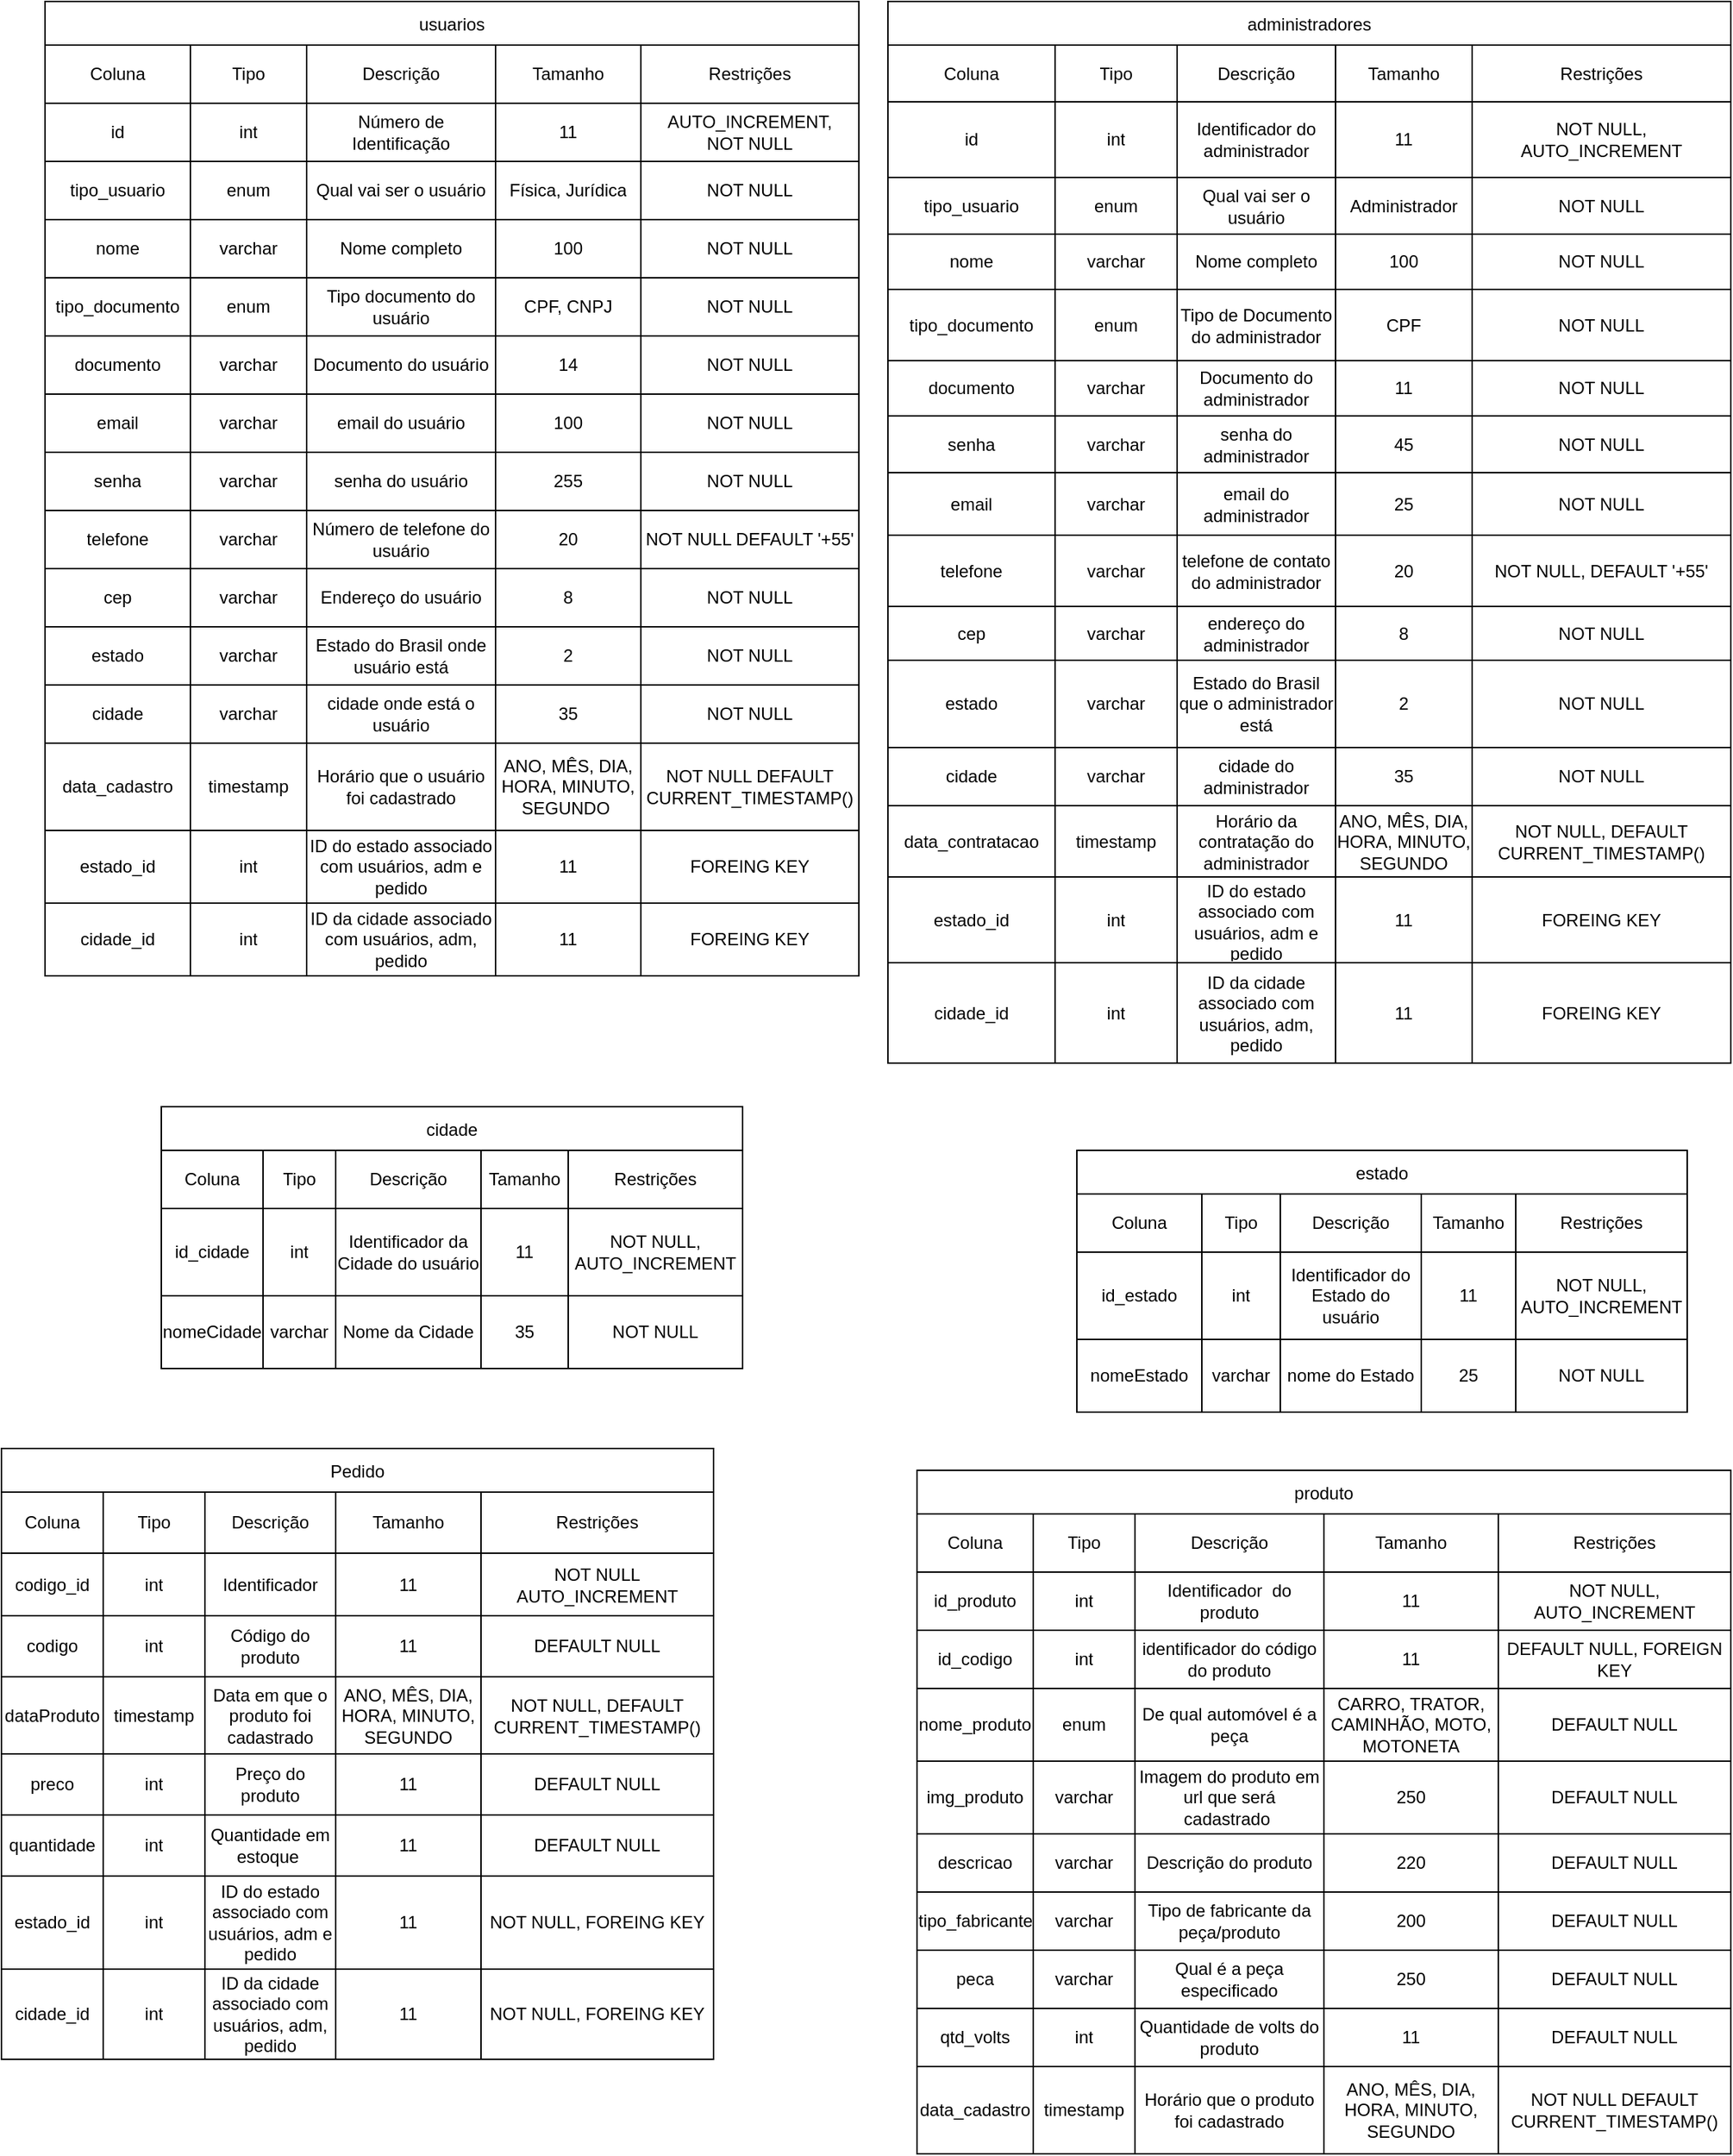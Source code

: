 <mxfile version="24.7.16">
  <diagram name="Página-1" id="Hnpd4GA9H9mxNfA79Th6">
    <mxGraphModel dx="3230" dy="2299" grid="1" gridSize="10" guides="1" tooltips="1" connect="1" arrows="1" fold="1" page="1" pageScale="1" pageWidth="827" pageHeight="1169" math="0" shadow="0">
      <root>
        <mxCell id="0" />
        <mxCell id="1" parent="0" />
        <mxCell id="d5jD4kfnx6OgzY2vbicX-84" value="usuarios" style="shape=table;startSize=30;container=1;collapsible=0;childLayout=tableLayout;" parent="1" vertex="1">
          <mxGeometry x="-670" y="-50" width="560" height="670" as="geometry" />
        </mxCell>
        <mxCell id="d5jD4kfnx6OgzY2vbicX-85" value="" style="shape=tableRow;horizontal=0;startSize=0;swimlaneHead=0;swimlaneBody=0;strokeColor=inherit;top=0;left=0;bottom=0;right=0;collapsible=0;dropTarget=0;fillColor=none;points=[[0,0.5],[1,0.5]];portConstraint=eastwest;" parent="d5jD4kfnx6OgzY2vbicX-84" vertex="1">
          <mxGeometry y="30" width="560" height="40" as="geometry" />
        </mxCell>
        <mxCell id="d5jD4kfnx6OgzY2vbicX-86" value="Coluna" style="shape=partialRectangle;html=1;whiteSpace=wrap;connectable=0;strokeColor=inherit;overflow=hidden;fillColor=none;top=0;left=0;bottom=0;right=0;pointerEvents=1;" parent="d5jD4kfnx6OgzY2vbicX-85" vertex="1">
          <mxGeometry width="100" height="40" as="geometry">
            <mxRectangle width="100" height="40" as="alternateBounds" />
          </mxGeometry>
        </mxCell>
        <mxCell id="d5jD4kfnx6OgzY2vbicX-87" value="Tipo" style="shape=partialRectangle;html=1;whiteSpace=wrap;connectable=0;strokeColor=inherit;overflow=hidden;fillColor=none;top=0;left=0;bottom=0;right=0;pointerEvents=1;" parent="d5jD4kfnx6OgzY2vbicX-85" vertex="1">
          <mxGeometry x="100" width="80" height="40" as="geometry">
            <mxRectangle width="80" height="40" as="alternateBounds" />
          </mxGeometry>
        </mxCell>
        <mxCell id="d5jD4kfnx6OgzY2vbicX-88" value="Descrição" style="shape=partialRectangle;html=1;whiteSpace=wrap;connectable=0;strokeColor=inherit;overflow=hidden;fillColor=none;top=0;left=0;bottom=0;right=0;pointerEvents=1;" parent="d5jD4kfnx6OgzY2vbicX-85" vertex="1">
          <mxGeometry x="180" width="130" height="40" as="geometry">
            <mxRectangle width="130" height="40" as="alternateBounds" />
          </mxGeometry>
        </mxCell>
        <mxCell id="d5jD4kfnx6OgzY2vbicX-89" value="Tamanho" style="shape=partialRectangle;html=1;whiteSpace=wrap;connectable=0;strokeColor=inherit;overflow=hidden;fillColor=none;top=0;left=0;bottom=0;right=0;pointerEvents=1;" parent="d5jD4kfnx6OgzY2vbicX-85" vertex="1">
          <mxGeometry x="310" width="100" height="40" as="geometry">
            <mxRectangle width="100" height="40" as="alternateBounds" />
          </mxGeometry>
        </mxCell>
        <mxCell id="d5jD4kfnx6OgzY2vbicX-90" value="Restrições" style="shape=partialRectangle;html=1;whiteSpace=wrap;connectable=0;strokeColor=inherit;overflow=hidden;fillColor=none;top=0;left=0;bottom=0;right=0;pointerEvents=1;" parent="d5jD4kfnx6OgzY2vbicX-85" vertex="1">
          <mxGeometry x="410" width="150" height="40" as="geometry">
            <mxRectangle width="150" height="40" as="alternateBounds" />
          </mxGeometry>
        </mxCell>
        <mxCell id="d5jD4kfnx6OgzY2vbicX-91" value="" style="shape=tableRow;horizontal=0;startSize=0;swimlaneHead=0;swimlaneBody=0;strokeColor=inherit;top=0;left=0;bottom=0;right=0;collapsible=0;dropTarget=0;fillColor=none;points=[[0,0.5],[1,0.5]];portConstraint=eastwest;" parent="d5jD4kfnx6OgzY2vbicX-84" vertex="1">
          <mxGeometry y="70" width="560" height="40" as="geometry" />
        </mxCell>
        <mxCell id="d5jD4kfnx6OgzY2vbicX-92" value="id" style="shape=partialRectangle;html=1;whiteSpace=wrap;connectable=0;strokeColor=inherit;overflow=hidden;fillColor=none;top=0;left=0;bottom=0;right=0;pointerEvents=1;" parent="d5jD4kfnx6OgzY2vbicX-91" vertex="1">
          <mxGeometry width="100" height="40" as="geometry">
            <mxRectangle width="100" height="40" as="alternateBounds" />
          </mxGeometry>
        </mxCell>
        <mxCell id="d5jD4kfnx6OgzY2vbicX-93" value="int" style="shape=partialRectangle;html=1;whiteSpace=wrap;connectable=0;strokeColor=inherit;overflow=hidden;fillColor=none;top=0;left=0;bottom=0;right=0;pointerEvents=1;" parent="d5jD4kfnx6OgzY2vbicX-91" vertex="1">
          <mxGeometry x="100" width="80" height="40" as="geometry">
            <mxRectangle width="80" height="40" as="alternateBounds" />
          </mxGeometry>
        </mxCell>
        <mxCell id="d5jD4kfnx6OgzY2vbicX-94" value="Número de Identificação" style="shape=partialRectangle;html=1;whiteSpace=wrap;connectable=0;strokeColor=inherit;overflow=hidden;fillColor=none;top=0;left=0;bottom=0;right=0;pointerEvents=1;" parent="d5jD4kfnx6OgzY2vbicX-91" vertex="1">
          <mxGeometry x="180" width="130" height="40" as="geometry">
            <mxRectangle width="130" height="40" as="alternateBounds" />
          </mxGeometry>
        </mxCell>
        <mxCell id="d5jD4kfnx6OgzY2vbicX-95" value="11" style="shape=partialRectangle;html=1;whiteSpace=wrap;connectable=0;strokeColor=inherit;overflow=hidden;fillColor=none;top=0;left=0;bottom=0;right=0;pointerEvents=1;" parent="d5jD4kfnx6OgzY2vbicX-91" vertex="1">
          <mxGeometry x="310" width="100" height="40" as="geometry">
            <mxRectangle width="100" height="40" as="alternateBounds" />
          </mxGeometry>
        </mxCell>
        <mxCell id="d5jD4kfnx6OgzY2vbicX-96" value="AUTO_INCREMENT,&lt;br&gt;NOT NULL" style="shape=partialRectangle;html=1;whiteSpace=wrap;connectable=0;strokeColor=inherit;overflow=hidden;fillColor=none;top=0;left=0;bottom=0;right=0;pointerEvents=1;" parent="d5jD4kfnx6OgzY2vbicX-91" vertex="1">
          <mxGeometry x="410" width="150" height="40" as="geometry">
            <mxRectangle width="150" height="40" as="alternateBounds" />
          </mxGeometry>
        </mxCell>
        <mxCell id="d5jD4kfnx6OgzY2vbicX-97" value="" style="shape=tableRow;horizontal=0;startSize=0;swimlaneHead=0;swimlaneBody=0;strokeColor=inherit;top=0;left=0;bottom=0;right=0;collapsible=0;dropTarget=0;fillColor=none;points=[[0,0.5],[1,0.5]];portConstraint=eastwest;" parent="d5jD4kfnx6OgzY2vbicX-84" vertex="1">
          <mxGeometry y="110" width="560" height="40" as="geometry" />
        </mxCell>
        <mxCell id="d5jD4kfnx6OgzY2vbicX-98" value="tipo_usuario" style="shape=partialRectangle;html=1;whiteSpace=wrap;connectable=0;strokeColor=inherit;overflow=hidden;fillColor=none;top=0;left=0;bottom=0;right=0;pointerEvents=1;" parent="d5jD4kfnx6OgzY2vbicX-97" vertex="1">
          <mxGeometry width="100" height="40" as="geometry">
            <mxRectangle width="100" height="40" as="alternateBounds" />
          </mxGeometry>
        </mxCell>
        <mxCell id="d5jD4kfnx6OgzY2vbicX-99" value="enum" style="shape=partialRectangle;html=1;whiteSpace=wrap;connectable=0;strokeColor=inherit;overflow=hidden;fillColor=none;top=0;left=0;bottom=0;right=0;pointerEvents=1;" parent="d5jD4kfnx6OgzY2vbicX-97" vertex="1">
          <mxGeometry x="100" width="80" height="40" as="geometry">
            <mxRectangle width="80" height="40" as="alternateBounds" />
          </mxGeometry>
        </mxCell>
        <mxCell id="d5jD4kfnx6OgzY2vbicX-100" value="Qual vai ser o usuário" style="shape=partialRectangle;html=1;whiteSpace=wrap;connectable=0;strokeColor=inherit;overflow=hidden;fillColor=none;top=0;left=0;bottom=0;right=0;pointerEvents=1;" parent="d5jD4kfnx6OgzY2vbicX-97" vertex="1">
          <mxGeometry x="180" width="130" height="40" as="geometry">
            <mxRectangle width="130" height="40" as="alternateBounds" />
          </mxGeometry>
        </mxCell>
        <mxCell id="d5jD4kfnx6OgzY2vbicX-101" value="Física, Jurídica" style="shape=partialRectangle;html=1;whiteSpace=wrap;connectable=0;strokeColor=inherit;overflow=hidden;fillColor=none;top=0;left=0;bottom=0;right=0;pointerEvents=1;" parent="d5jD4kfnx6OgzY2vbicX-97" vertex="1">
          <mxGeometry x="310" width="100" height="40" as="geometry">
            <mxRectangle width="100" height="40" as="alternateBounds" />
          </mxGeometry>
        </mxCell>
        <mxCell id="d5jD4kfnx6OgzY2vbicX-102" value="NOT NULL" style="shape=partialRectangle;html=1;whiteSpace=wrap;connectable=0;strokeColor=inherit;overflow=hidden;fillColor=none;top=0;left=0;bottom=0;right=0;pointerEvents=1;" parent="d5jD4kfnx6OgzY2vbicX-97" vertex="1">
          <mxGeometry x="410" width="150" height="40" as="geometry">
            <mxRectangle width="150" height="40" as="alternateBounds" />
          </mxGeometry>
        </mxCell>
        <mxCell id="d5jD4kfnx6OgzY2vbicX-103" value="" style="shape=tableRow;horizontal=0;startSize=0;swimlaneHead=0;swimlaneBody=0;strokeColor=inherit;top=0;left=0;bottom=0;right=0;collapsible=0;dropTarget=0;fillColor=none;points=[[0,0.5],[1,0.5]];portConstraint=eastwest;" parent="d5jD4kfnx6OgzY2vbicX-84" vertex="1">
          <mxGeometry y="150" width="560" height="40" as="geometry" />
        </mxCell>
        <mxCell id="d5jD4kfnx6OgzY2vbicX-104" value="nome" style="shape=partialRectangle;html=1;whiteSpace=wrap;connectable=0;strokeColor=inherit;overflow=hidden;fillColor=none;top=0;left=0;bottom=0;right=0;pointerEvents=1;" parent="d5jD4kfnx6OgzY2vbicX-103" vertex="1">
          <mxGeometry width="100" height="40" as="geometry">
            <mxRectangle width="100" height="40" as="alternateBounds" />
          </mxGeometry>
        </mxCell>
        <mxCell id="d5jD4kfnx6OgzY2vbicX-105" value="varchar" style="shape=partialRectangle;html=1;whiteSpace=wrap;connectable=0;strokeColor=inherit;overflow=hidden;fillColor=none;top=0;left=0;bottom=0;right=0;pointerEvents=1;" parent="d5jD4kfnx6OgzY2vbicX-103" vertex="1">
          <mxGeometry x="100" width="80" height="40" as="geometry">
            <mxRectangle width="80" height="40" as="alternateBounds" />
          </mxGeometry>
        </mxCell>
        <mxCell id="d5jD4kfnx6OgzY2vbicX-106" value="Nome completo" style="shape=partialRectangle;html=1;whiteSpace=wrap;connectable=0;strokeColor=inherit;overflow=hidden;fillColor=none;top=0;left=0;bottom=0;right=0;pointerEvents=1;" parent="d5jD4kfnx6OgzY2vbicX-103" vertex="1">
          <mxGeometry x="180" width="130" height="40" as="geometry">
            <mxRectangle width="130" height="40" as="alternateBounds" />
          </mxGeometry>
        </mxCell>
        <mxCell id="d5jD4kfnx6OgzY2vbicX-107" value="100" style="shape=partialRectangle;html=1;whiteSpace=wrap;connectable=0;strokeColor=inherit;overflow=hidden;fillColor=none;top=0;left=0;bottom=0;right=0;pointerEvents=1;" parent="d5jD4kfnx6OgzY2vbicX-103" vertex="1">
          <mxGeometry x="310" width="100" height="40" as="geometry">
            <mxRectangle width="100" height="40" as="alternateBounds" />
          </mxGeometry>
        </mxCell>
        <mxCell id="d5jD4kfnx6OgzY2vbicX-108" value="NOT NULL" style="shape=partialRectangle;html=1;whiteSpace=wrap;connectable=0;strokeColor=inherit;overflow=hidden;fillColor=none;top=0;left=0;bottom=0;right=0;pointerEvents=1;" parent="d5jD4kfnx6OgzY2vbicX-103" vertex="1">
          <mxGeometry x="410" width="150" height="40" as="geometry">
            <mxRectangle width="150" height="40" as="alternateBounds" />
          </mxGeometry>
        </mxCell>
        <mxCell id="d5jD4kfnx6OgzY2vbicX-109" value="" style="shape=tableRow;horizontal=0;startSize=0;swimlaneHead=0;swimlaneBody=0;strokeColor=inherit;top=0;left=0;bottom=0;right=0;collapsible=0;dropTarget=0;fillColor=none;points=[[0,0.5],[1,0.5]];portConstraint=eastwest;" parent="d5jD4kfnx6OgzY2vbicX-84" vertex="1">
          <mxGeometry y="190" width="560" height="40" as="geometry" />
        </mxCell>
        <mxCell id="d5jD4kfnx6OgzY2vbicX-110" value="tipo_documento" style="shape=partialRectangle;html=1;whiteSpace=wrap;connectable=0;strokeColor=inherit;overflow=hidden;fillColor=none;top=0;left=0;bottom=0;right=0;pointerEvents=1;" parent="d5jD4kfnx6OgzY2vbicX-109" vertex="1">
          <mxGeometry width="100" height="40" as="geometry">
            <mxRectangle width="100" height="40" as="alternateBounds" />
          </mxGeometry>
        </mxCell>
        <mxCell id="d5jD4kfnx6OgzY2vbicX-111" value="enum" style="shape=partialRectangle;html=1;whiteSpace=wrap;connectable=0;strokeColor=inherit;overflow=hidden;fillColor=none;top=0;left=0;bottom=0;right=0;pointerEvents=1;" parent="d5jD4kfnx6OgzY2vbicX-109" vertex="1">
          <mxGeometry x="100" width="80" height="40" as="geometry">
            <mxRectangle width="80" height="40" as="alternateBounds" />
          </mxGeometry>
        </mxCell>
        <mxCell id="d5jD4kfnx6OgzY2vbicX-112" value="Tipo documento do usuário" style="shape=partialRectangle;html=1;whiteSpace=wrap;connectable=0;strokeColor=inherit;overflow=hidden;fillColor=none;top=0;left=0;bottom=0;right=0;pointerEvents=1;" parent="d5jD4kfnx6OgzY2vbicX-109" vertex="1">
          <mxGeometry x="180" width="130" height="40" as="geometry">
            <mxRectangle width="130" height="40" as="alternateBounds" />
          </mxGeometry>
        </mxCell>
        <mxCell id="d5jD4kfnx6OgzY2vbicX-113" value="CPF, CNPJ" style="shape=partialRectangle;html=1;whiteSpace=wrap;connectable=0;strokeColor=inherit;overflow=hidden;fillColor=none;top=0;left=0;bottom=0;right=0;pointerEvents=1;" parent="d5jD4kfnx6OgzY2vbicX-109" vertex="1">
          <mxGeometry x="310" width="100" height="40" as="geometry">
            <mxRectangle width="100" height="40" as="alternateBounds" />
          </mxGeometry>
        </mxCell>
        <mxCell id="d5jD4kfnx6OgzY2vbicX-114" value="NOT NULL" style="shape=partialRectangle;html=1;whiteSpace=wrap;connectable=0;strokeColor=inherit;overflow=hidden;fillColor=none;top=0;left=0;bottom=0;right=0;pointerEvents=1;" parent="d5jD4kfnx6OgzY2vbicX-109" vertex="1">
          <mxGeometry x="410" width="150" height="40" as="geometry">
            <mxRectangle width="150" height="40" as="alternateBounds" />
          </mxGeometry>
        </mxCell>
        <mxCell id="d5jD4kfnx6OgzY2vbicX-115" value="" style="shape=tableRow;horizontal=0;startSize=0;swimlaneHead=0;swimlaneBody=0;strokeColor=inherit;top=0;left=0;bottom=0;right=0;collapsible=0;dropTarget=0;fillColor=none;points=[[0,0.5],[1,0.5]];portConstraint=eastwest;" parent="d5jD4kfnx6OgzY2vbicX-84" vertex="1">
          <mxGeometry y="230" width="560" height="40" as="geometry" />
        </mxCell>
        <mxCell id="d5jD4kfnx6OgzY2vbicX-116" value="documento" style="shape=partialRectangle;html=1;whiteSpace=wrap;connectable=0;strokeColor=inherit;overflow=hidden;fillColor=none;top=0;left=0;bottom=0;right=0;pointerEvents=1;" parent="d5jD4kfnx6OgzY2vbicX-115" vertex="1">
          <mxGeometry width="100" height="40" as="geometry">
            <mxRectangle width="100" height="40" as="alternateBounds" />
          </mxGeometry>
        </mxCell>
        <mxCell id="d5jD4kfnx6OgzY2vbicX-117" value="varchar" style="shape=partialRectangle;html=1;whiteSpace=wrap;connectable=0;strokeColor=inherit;overflow=hidden;fillColor=none;top=0;left=0;bottom=0;right=0;pointerEvents=1;" parent="d5jD4kfnx6OgzY2vbicX-115" vertex="1">
          <mxGeometry x="100" width="80" height="40" as="geometry">
            <mxRectangle width="80" height="40" as="alternateBounds" />
          </mxGeometry>
        </mxCell>
        <mxCell id="d5jD4kfnx6OgzY2vbicX-118" value="Documento do usuário" style="shape=partialRectangle;html=1;whiteSpace=wrap;connectable=0;strokeColor=inherit;overflow=hidden;fillColor=none;top=0;left=0;bottom=0;right=0;pointerEvents=1;" parent="d5jD4kfnx6OgzY2vbicX-115" vertex="1">
          <mxGeometry x="180" width="130" height="40" as="geometry">
            <mxRectangle width="130" height="40" as="alternateBounds" />
          </mxGeometry>
        </mxCell>
        <mxCell id="d5jD4kfnx6OgzY2vbicX-119" value="14" style="shape=partialRectangle;html=1;whiteSpace=wrap;connectable=0;strokeColor=inherit;overflow=hidden;fillColor=none;top=0;left=0;bottom=0;right=0;pointerEvents=1;" parent="d5jD4kfnx6OgzY2vbicX-115" vertex="1">
          <mxGeometry x="310" width="100" height="40" as="geometry">
            <mxRectangle width="100" height="40" as="alternateBounds" />
          </mxGeometry>
        </mxCell>
        <mxCell id="d5jD4kfnx6OgzY2vbicX-120" value="NOT NULL" style="shape=partialRectangle;html=1;whiteSpace=wrap;connectable=0;strokeColor=inherit;overflow=hidden;fillColor=none;top=0;left=0;bottom=0;right=0;pointerEvents=1;" parent="d5jD4kfnx6OgzY2vbicX-115" vertex="1">
          <mxGeometry x="410" width="150" height="40" as="geometry">
            <mxRectangle width="150" height="40" as="alternateBounds" />
          </mxGeometry>
        </mxCell>
        <mxCell id="d5jD4kfnx6OgzY2vbicX-121" value="" style="shape=tableRow;horizontal=0;startSize=0;swimlaneHead=0;swimlaneBody=0;strokeColor=inherit;top=0;left=0;bottom=0;right=0;collapsible=0;dropTarget=0;fillColor=none;points=[[0,0.5],[1,0.5]];portConstraint=eastwest;" parent="d5jD4kfnx6OgzY2vbicX-84" vertex="1">
          <mxGeometry y="270" width="560" height="40" as="geometry" />
        </mxCell>
        <mxCell id="d5jD4kfnx6OgzY2vbicX-122" value="email" style="shape=partialRectangle;html=1;whiteSpace=wrap;connectable=0;strokeColor=inherit;overflow=hidden;fillColor=none;top=0;left=0;bottom=0;right=0;pointerEvents=1;" parent="d5jD4kfnx6OgzY2vbicX-121" vertex="1">
          <mxGeometry width="100" height="40" as="geometry">
            <mxRectangle width="100" height="40" as="alternateBounds" />
          </mxGeometry>
        </mxCell>
        <mxCell id="d5jD4kfnx6OgzY2vbicX-123" value="varchar" style="shape=partialRectangle;html=1;whiteSpace=wrap;connectable=0;strokeColor=inherit;overflow=hidden;fillColor=none;top=0;left=0;bottom=0;right=0;pointerEvents=1;" parent="d5jD4kfnx6OgzY2vbicX-121" vertex="1">
          <mxGeometry x="100" width="80" height="40" as="geometry">
            <mxRectangle width="80" height="40" as="alternateBounds" />
          </mxGeometry>
        </mxCell>
        <mxCell id="d5jD4kfnx6OgzY2vbicX-124" value="email do usuário" style="shape=partialRectangle;html=1;whiteSpace=wrap;connectable=0;strokeColor=inherit;overflow=hidden;fillColor=none;top=0;left=0;bottom=0;right=0;pointerEvents=1;" parent="d5jD4kfnx6OgzY2vbicX-121" vertex="1">
          <mxGeometry x="180" width="130" height="40" as="geometry">
            <mxRectangle width="130" height="40" as="alternateBounds" />
          </mxGeometry>
        </mxCell>
        <mxCell id="d5jD4kfnx6OgzY2vbicX-125" value="100" style="shape=partialRectangle;html=1;whiteSpace=wrap;connectable=0;strokeColor=inherit;overflow=hidden;fillColor=none;top=0;left=0;bottom=0;right=0;pointerEvents=1;" parent="d5jD4kfnx6OgzY2vbicX-121" vertex="1">
          <mxGeometry x="310" width="100" height="40" as="geometry">
            <mxRectangle width="100" height="40" as="alternateBounds" />
          </mxGeometry>
        </mxCell>
        <mxCell id="d5jD4kfnx6OgzY2vbicX-126" value="NOT NULL" style="shape=partialRectangle;html=1;whiteSpace=wrap;connectable=0;strokeColor=inherit;overflow=hidden;fillColor=none;top=0;left=0;bottom=0;right=0;pointerEvents=1;" parent="d5jD4kfnx6OgzY2vbicX-121" vertex="1">
          <mxGeometry x="410" width="150" height="40" as="geometry">
            <mxRectangle width="150" height="40" as="alternateBounds" />
          </mxGeometry>
        </mxCell>
        <mxCell id="d5jD4kfnx6OgzY2vbicX-127" value="" style="shape=tableRow;horizontal=0;startSize=0;swimlaneHead=0;swimlaneBody=0;strokeColor=inherit;top=0;left=0;bottom=0;right=0;collapsible=0;dropTarget=0;fillColor=none;points=[[0,0.5],[1,0.5]];portConstraint=eastwest;" parent="d5jD4kfnx6OgzY2vbicX-84" vertex="1">
          <mxGeometry y="310" width="560" height="40" as="geometry" />
        </mxCell>
        <mxCell id="d5jD4kfnx6OgzY2vbicX-128" value="senha" style="shape=partialRectangle;html=1;whiteSpace=wrap;connectable=0;strokeColor=inherit;overflow=hidden;fillColor=none;top=0;left=0;bottom=0;right=0;pointerEvents=1;" parent="d5jD4kfnx6OgzY2vbicX-127" vertex="1">
          <mxGeometry width="100" height="40" as="geometry">
            <mxRectangle width="100" height="40" as="alternateBounds" />
          </mxGeometry>
        </mxCell>
        <mxCell id="d5jD4kfnx6OgzY2vbicX-129" value="varchar" style="shape=partialRectangle;html=1;whiteSpace=wrap;connectable=0;strokeColor=inherit;overflow=hidden;fillColor=none;top=0;left=0;bottom=0;right=0;pointerEvents=1;" parent="d5jD4kfnx6OgzY2vbicX-127" vertex="1">
          <mxGeometry x="100" width="80" height="40" as="geometry">
            <mxRectangle width="80" height="40" as="alternateBounds" />
          </mxGeometry>
        </mxCell>
        <mxCell id="d5jD4kfnx6OgzY2vbicX-130" value="senha do usuário" style="shape=partialRectangle;html=1;whiteSpace=wrap;connectable=0;strokeColor=inherit;overflow=hidden;fillColor=none;top=0;left=0;bottom=0;right=0;pointerEvents=1;" parent="d5jD4kfnx6OgzY2vbicX-127" vertex="1">
          <mxGeometry x="180" width="130" height="40" as="geometry">
            <mxRectangle width="130" height="40" as="alternateBounds" />
          </mxGeometry>
        </mxCell>
        <mxCell id="d5jD4kfnx6OgzY2vbicX-131" value="255" style="shape=partialRectangle;html=1;whiteSpace=wrap;connectable=0;strokeColor=inherit;overflow=hidden;fillColor=none;top=0;left=0;bottom=0;right=0;pointerEvents=1;" parent="d5jD4kfnx6OgzY2vbicX-127" vertex="1">
          <mxGeometry x="310" width="100" height="40" as="geometry">
            <mxRectangle width="100" height="40" as="alternateBounds" />
          </mxGeometry>
        </mxCell>
        <mxCell id="d5jD4kfnx6OgzY2vbicX-132" value="NOT NULL" style="shape=partialRectangle;html=1;whiteSpace=wrap;connectable=0;strokeColor=inherit;overflow=hidden;fillColor=none;top=0;left=0;bottom=0;right=0;pointerEvents=1;" parent="d5jD4kfnx6OgzY2vbicX-127" vertex="1">
          <mxGeometry x="410" width="150" height="40" as="geometry">
            <mxRectangle width="150" height="40" as="alternateBounds" />
          </mxGeometry>
        </mxCell>
        <mxCell id="d5jD4kfnx6OgzY2vbicX-133" value="" style="shape=tableRow;horizontal=0;startSize=0;swimlaneHead=0;swimlaneBody=0;strokeColor=inherit;top=0;left=0;bottom=0;right=0;collapsible=0;dropTarget=0;fillColor=none;points=[[0,0.5],[1,0.5]];portConstraint=eastwest;" parent="d5jD4kfnx6OgzY2vbicX-84" vertex="1">
          <mxGeometry y="350" width="560" height="40" as="geometry" />
        </mxCell>
        <mxCell id="d5jD4kfnx6OgzY2vbicX-134" value="telefone" style="shape=partialRectangle;html=1;whiteSpace=wrap;connectable=0;strokeColor=inherit;overflow=hidden;fillColor=none;top=0;left=0;bottom=0;right=0;pointerEvents=1;" parent="d5jD4kfnx6OgzY2vbicX-133" vertex="1">
          <mxGeometry width="100" height="40" as="geometry">
            <mxRectangle width="100" height="40" as="alternateBounds" />
          </mxGeometry>
        </mxCell>
        <mxCell id="d5jD4kfnx6OgzY2vbicX-135" value="varchar" style="shape=partialRectangle;html=1;whiteSpace=wrap;connectable=0;strokeColor=inherit;overflow=hidden;fillColor=none;top=0;left=0;bottom=0;right=0;pointerEvents=1;" parent="d5jD4kfnx6OgzY2vbicX-133" vertex="1">
          <mxGeometry x="100" width="80" height="40" as="geometry">
            <mxRectangle width="80" height="40" as="alternateBounds" />
          </mxGeometry>
        </mxCell>
        <mxCell id="d5jD4kfnx6OgzY2vbicX-136" value="Número de telefone do usuário" style="shape=partialRectangle;html=1;whiteSpace=wrap;connectable=0;strokeColor=inherit;overflow=hidden;fillColor=none;top=0;left=0;bottom=0;right=0;pointerEvents=1;" parent="d5jD4kfnx6OgzY2vbicX-133" vertex="1">
          <mxGeometry x="180" width="130" height="40" as="geometry">
            <mxRectangle width="130" height="40" as="alternateBounds" />
          </mxGeometry>
        </mxCell>
        <mxCell id="d5jD4kfnx6OgzY2vbicX-137" value="20" style="shape=partialRectangle;html=1;whiteSpace=wrap;connectable=0;strokeColor=inherit;overflow=hidden;fillColor=none;top=0;left=0;bottom=0;right=0;pointerEvents=1;" parent="d5jD4kfnx6OgzY2vbicX-133" vertex="1">
          <mxGeometry x="310" width="100" height="40" as="geometry">
            <mxRectangle width="100" height="40" as="alternateBounds" />
          </mxGeometry>
        </mxCell>
        <mxCell id="d5jD4kfnx6OgzY2vbicX-138" value="NOT NULL DEFAULT &#39;+55&#39;" style="shape=partialRectangle;html=1;whiteSpace=wrap;connectable=0;strokeColor=inherit;overflow=hidden;fillColor=none;top=0;left=0;bottom=0;right=0;pointerEvents=1;" parent="d5jD4kfnx6OgzY2vbicX-133" vertex="1">
          <mxGeometry x="410" width="150" height="40" as="geometry">
            <mxRectangle width="150" height="40" as="alternateBounds" />
          </mxGeometry>
        </mxCell>
        <mxCell id="d5jD4kfnx6OgzY2vbicX-139" value="" style="shape=tableRow;horizontal=0;startSize=0;swimlaneHead=0;swimlaneBody=0;strokeColor=inherit;top=0;left=0;bottom=0;right=0;collapsible=0;dropTarget=0;fillColor=none;points=[[0,0.5],[1,0.5]];portConstraint=eastwest;" parent="d5jD4kfnx6OgzY2vbicX-84" vertex="1">
          <mxGeometry y="390" width="560" height="40" as="geometry" />
        </mxCell>
        <mxCell id="d5jD4kfnx6OgzY2vbicX-140" value="cep" style="shape=partialRectangle;html=1;whiteSpace=wrap;connectable=0;strokeColor=inherit;overflow=hidden;fillColor=none;top=0;left=0;bottom=0;right=0;pointerEvents=1;" parent="d5jD4kfnx6OgzY2vbicX-139" vertex="1">
          <mxGeometry width="100" height="40" as="geometry">
            <mxRectangle width="100" height="40" as="alternateBounds" />
          </mxGeometry>
        </mxCell>
        <mxCell id="d5jD4kfnx6OgzY2vbicX-141" value="varchar" style="shape=partialRectangle;html=1;whiteSpace=wrap;connectable=0;strokeColor=inherit;overflow=hidden;fillColor=none;top=0;left=0;bottom=0;right=0;pointerEvents=1;" parent="d5jD4kfnx6OgzY2vbicX-139" vertex="1">
          <mxGeometry x="100" width="80" height="40" as="geometry">
            <mxRectangle width="80" height="40" as="alternateBounds" />
          </mxGeometry>
        </mxCell>
        <mxCell id="d5jD4kfnx6OgzY2vbicX-142" value="Endereço do usuário" style="shape=partialRectangle;html=1;whiteSpace=wrap;connectable=0;strokeColor=inherit;overflow=hidden;fillColor=none;top=0;left=0;bottom=0;right=0;pointerEvents=1;" parent="d5jD4kfnx6OgzY2vbicX-139" vertex="1">
          <mxGeometry x="180" width="130" height="40" as="geometry">
            <mxRectangle width="130" height="40" as="alternateBounds" />
          </mxGeometry>
        </mxCell>
        <mxCell id="d5jD4kfnx6OgzY2vbicX-143" value="8" style="shape=partialRectangle;html=1;whiteSpace=wrap;connectable=0;strokeColor=inherit;overflow=hidden;fillColor=none;top=0;left=0;bottom=0;right=0;pointerEvents=1;" parent="d5jD4kfnx6OgzY2vbicX-139" vertex="1">
          <mxGeometry x="310" width="100" height="40" as="geometry">
            <mxRectangle width="100" height="40" as="alternateBounds" />
          </mxGeometry>
        </mxCell>
        <mxCell id="d5jD4kfnx6OgzY2vbicX-144" value="NOT NULL" style="shape=partialRectangle;html=1;whiteSpace=wrap;connectable=0;strokeColor=inherit;overflow=hidden;fillColor=none;top=0;left=0;bottom=0;right=0;pointerEvents=1;" parent="d5jD4kfnx6OgzY2vbicX-139" vertex="1">
          <mxGeometry x="410" width="150" height="40" as="geometry">
            <mxRectangle width="150" height="40" as="alternateBounds" />
          </mxGeometry>
        </mxCell>
        <mxCell id="d5jD4kfnx6OgzY2vbicX-145" value="" style="shape=tableRow;horizontal=0;startSize=0;swimlaneHead=0;swimlaneBody=0;strokeColor=inherit;top=0;left=0;bottom=0;right=0;collapsible=0;dropTarget=0;fillColor=none;points=[[0,0.5],[1,0.5]];portConstraint=eastwest;" parent="d5jD4kfnx6OgzY2vbicX-84" vertex="1">
          <mxGeometry y="430" width="560" height="40" as="geometry" />
        </mxCell>
        <mxCell id="d5jD4kfnx6OgzY2vbicX-146" value="estado" style="shape=partialRectangle;html=1;whiteSpace=wrap;connectable=0;strokeColor=inherit;overflow=hidden;fillColor=none;top=0;left=0;bottom=0;right=0;pointerEvents=1;" parent="d5jD4kfnx6OgzY2vbicX-145" vertex="1">
          <mxGeometry width="100" height="40" as="geometry">
            <mxRectangle width="100" height="40" as="alternateBounds" />
          </mxGeometry>
        </mxCell>
        <mxCell id="d5jD4kfnx6OgzY2vbicX-147" value="varchar" style="shape=partialRectangle;html=1;whiteSpace=wrap;connectable=0;strokeColor=inherit;overflow=hidden;fillColor=none;top=0;left=0;bottom=0;right=0;pointerEvents=1;" parent="d5jD4kfnx6OgzY2vbicX-145" vertex="1">
          <mxGeometry x="100" width="80" height="40" as="geometry">
            <mxRectangle width="80" height="40" as="alternateBounds" />
          </mxGeometry>
        </mxCell>
        <mxCell id="d5jD4kfnx6OgzY2vbicX-148" value="Estado do Brasil onde usuário está" style="shape=partialRectangle;html=1;whiteSpace=wrap;connectable=0;strokeColor=inherit;overflow=hidden;fillColor=none;top=0;left=0;bottom=0;right=0;pointerEvents=1;" parent="d5jD4kfnx6OgzY2vbicX-145" vertex="1">
          <mxGeometry x="180" width="130" height="40" as="geometry">
            <mxRectangle width="130" height="40" as="alternateBounds" />
          </mxGeometry>
        </mxCell>
        <mxCell id="d5jD4kfnx6OgzY2vbicX-149" value="2" style="shape=partialRectangle;html=1;whiteSpace=wrap;connectable=0;strokeColor=inherit;overflow=hidden;fillColor=none;top=0;left=0;bottom=0;right=0;pointerEvents=1;" parent="d5jD4kfnx6OgzY2vbicX-145" vertex="1">
          <mxGeometry x="310" width="100" height="40" as="geometry">
            <mxRectangle width="100" height="40" as="alternateBounds" />
          </mxGeometry>
        </mxCell>
        <mxCell id="d5jD4kfnx6OgzY2vbicX-150" value="NOT NULL" style="shape=partialRectangle;html=1;whiteSpace=wrap;connectable=0;strokeColor=inherit;overflow=hidden;fillColor=none;top=0;left=0;bottom=0;right=0;pointerEvents=1;" parent="d5jD4kfnx6OgzY2vbicX-145" vertex="1">
          <mxGeometry x="410" width="150" height="40" as="geometry">
            <mxRectangle width="150" height="40" as="alternateBounds" />
          </mxGeometry>
        </mxCell>
        <mxCell id="d5jD4kfnx6OgzY2vbicX-151" value="" style="shape=tableRow;horizontal=0;startSize=0;swimlaneHead=0;swimlaneBody=0;strokeColor=inherit;top=0;left=0;bottom=0;right=0;collapsible=0;dropTarget=0;fillColor=none;points=[[0,0.5],[1,0.5]];portConstraint=eastwest;" parent="d5jD4kfnx6OgzY2vbicX-84" vertex="1">
          <mxGeometry y="470" width="560" height="40" as="geometry" />
        </mxCell>
        <mxCell id="d5jD4kfnx6OgzY2vbicX-152" value="cidade" style="shape=partialRectangle;html=1;whiteSpace=wrap;connectable=0;strokeColor=inherit;overflow=hidden;fillColor=none;top=0;left=0;bottom=0;right=0;pointerEvents=1;" parent="d5jD4kfnx6OgzY2vbicX-151" vertex="1">
          <mxGeometry width="100" height="40" as="geometry">
            <mxRectangle width="100" height="40" as="alternateBounds" />
          </mxGeometry>
        </mxCell>
        <mxCell id="d5jD4kfnx6OgzY2vbicX-153" value="varchar" style="shape=partialRectangle;html=1;whiteSpace=wrap;connectable=0;strokeColor=inherit;overflow=hidden;fillColor=none;top=0;left=0;bottom=0;right=0;pointerEvents=1;" parent="d5jD4kfnx6OgzY2vbicX-151" vertex="1">
          <mxGeometry x="100" width="80" height="40" as="geometry">
            <mxRectangle width="80" height="40" as="alternateBounds" />
          </mxGeometry>
        </mxCell>
        <mxCell id="d5jD4kfnx6OgzY2vbicX-154" value="cidade onde está o usuário" style="shape=partialRectangle;html=1;whiteSpace=wrap;connectable=0;strokeColor=inherit;overflow=hidden;fillColor=none;top=0;left=0;bottom=0;right=0;pointerEvents=1;" parent="d5jD4kfnx6OgzY2vbicX-151" vertex="1">
          <mxGeometry x="180" width="130" height="40" as="geometry">
            <mxRectangle width="130" height="40" as="alternateBounds" />
          </mxGeometry>
        </mxCell>
        <mxCell id="d5jD4kfnx6OgzY2vbicX-155" value="35" style="shape=partialRectangle;html=1;whiteSpace=wrap;connectable=0;strokeColor=inherit;overflow=hidden;fillColor=none;top=0;left=0;bottom=0;right=0;pointerEvents=1;" parent="d5jD4kfnx6OgzY2vbicX-151" vertex="1">
          <mxGeometry x="310" width="100" height="40" as="geometry">
            <mxRectangle width="100" height="40" as="alternateBounds" />
          </mxGeometry>
        </mxCell>
        <mxCell id="d5jD4kfnx6OgzY2vbicX-156" value="NOT NULL" style="shape=partialRectangle;html=1;whiteSpace=wrap;connectable=0;strokeColor=inherit;overflow=hidden;fillColor=none;top=0;left=0;bottom=0;right=0;pointerEvents=1;" parent="d5jD4kfnx6OgzY2vbicX-151" vertex="1">
          <mxGeometry x="410" width="150" height="40" as="geometry">
            <mxRectangle width="150" height="40" as="alternateBounds" />
          </mxGeometry>
        </mxCell>
        <mxCell id="d5jD4kfnx6OgzY2vbicX-157" value="" style="shape=tableRow;horizontal=0;startSize=0;swimlaneHead=0;swimlaneBody=0;strokeColor=inherit;top=0;left=0;bottom=0;right=0;collapsible=0;dropTarget=0;fillColor=none;points=[[0,0.5],[1,0.5]];portConstraint=eastwest;" parent="d5jD4kfnx6OgzY2vbicX-84" vertex="1">
          <mxGeometry y="510" width="560" height="60" as="geometry" />
        </mxCell>
        <mxCell id="d5jD4kfnx6OgzY2vbicX-158" value="data_cadastro" style="shape=partialRectangle;html=1;whiteSpace=wrap;connectable=0;strokeColor=inherit;overflow=hidden;fillColor=none;top=0;left=0;bottom=0;right=0;pointerEvents=1;" parent="d5jD4kfnx6OgzY2vbicX-157" vertex="1">
          <mxGeometry width="100" height="60" as="geometry">
            <mxRectangle width="100" height="60" as="alternateBounds" />
          </mxGeometry>
        </mxCell>
        <mxCell id="d5jD4kfnx6OgzY2vbicX-159" value="timestamp" style="shape=partialRectangle;html=1;whiteSpace=wrap;connectable=0;strokeColor=inherit;overflow=hidden;fillColor=none;top=0;left=0;bottom=0;right=0;pointerEvents=1;" parent="d5jD4kfnx6OgzY2vbicX-157" vertex="1">
          <mxGeometry x="100" width="80" height="60" as="geometry">
            <mxRectangle width="80" height="60" as="alternateBounds" />
          </mxGeometry>
        </mxCell>
        <mxCell id="d5jD4kfnx6OgzY2vbicX-160" value="Horário que o usuário foi cadastrado" style="shape=partialRectangle;html=1;whiteSpace=wrap;connectable=0;strokeColor=inherit;overflow=hidden;fillColor=none;top=0;left=0;bottom=0;right=0;pointerEvents=1;" parent="d5jD4kfnx6OgzY2vbicX-157" vertex="1">
          <mxGeometry x="180" width="130" height="60" as="geometry">
            <mxRectangle width="130" height="60" as="alternateBounds" />
          </mxGeometry>
        </mxCell>
        <mxCell id="d5jD4kfnx6OgzY2vbicX-161" value="ANO, MÊS, DIA,&lt;div&gt;HORA, MINUTO, SEGUNDO&amp;nbsp;&lt;/div&gt;" style="shape=partialRectangle;html=1;whiteSpace=wrap;connectable=0;strokeColor=inherit;overflow=hidden;fillColor=none;top=0;left=0;bottom=0;right=0;pointerEvents=1;" parent="d5jD4kfnx6OgzY2vbicX-157" vertex="1">
          <mxGeometry x="310" width="100" height="60" as="geometry">
            <mxRectangle width="100" height="60" as="alternateBounds" />
          </mxGeometry>
        </mxCell>
        <mxCell id="d5jD4kfnx6OgzY2vbicX-162" value="NOT NULL DEFAULT CURRENT_TIMESTAMP()" style="shape=partialRectangle;html=1;whiteSpace=wrap;connectable=0;strokeColor=inherit;overflow=hidden;fillColor=none;top=0;left=0;bottom=0;right=0;pointerEvents=1;" parent="d5jD4kfnx6OgzY2vbicX-157" vertex="1">
          <mxGeometry x="410" width="150" height="60" as="geometry">
            <mxRectangle width="150" height="60" as="alternateBounds" />
          </mxGeometry>
        </mxCell>
        <mxCell id="d5jD4kfnx6OgzY2vbicX-327" value="" style="shape=tableRow;horizontal=0;startSize=0;swimlaneHead=0;swimlaneBody=0;strokeColor=inherit;top=0;left=0;bottom=0;right=0;collapsible=0;dropTarget=0;fillColor=none;points=[[0,0.5],[1,0.5]];portConstraint=eastwest;" parent="d5jD4kfnx6OgzY2vbicX-84" vertex="1">
          <mxGeometry y="570" width="560" height="50" as="geometry" />
        </mxCell>
        <mxCell id="d5jD4kfnx6OgzY2vbicX-328" value="estado_id" style="shape=partialRectangle;html=1;whiteSpace=wrap;connectable=0;strokeColor=inherit;overflow=hidden;fillColor=none;top=0;left=0;bottom=0;right=0;pointerEvents=1;" parent="d5jD4kfnx6OgzY2vbicX-327" vertex="1">
          <mxGeometry width="100" height="50" as="geometry">
            <mxRectangle width="100" height="50" as="alternateBounds" />
          </mxGeometry>
        </mxCell>
        <mxCell id="d5jD4kfnx6OgzY2vbicX-329" value="int" style="shape=partialRectangle;html=1;whiteSpace=wrap;connectable=0;strokeColor=inherit;overflow=hidden;fillColor=none;top=0;left=0;bottom=0;right=0;pointerEvents=1;" parent="d5jD4kfnx6OgzY2vbicX-327" vertex="1">
          <mxGeometry x="100" width="80" height="50" as="geometry">
            <mxRectangle width="80" height="50" as="alternateBounds" />
          </mxGeometry>
        </mxCell>
        <mxCell id="d5jD4kfnx6OgzY2vbicX-330" value="ID do estado associado com usuários, adm e pedido" style="shape=partialRectangle;html=1;whiteSpace=wrap;connectable=0;strokeColor=inherit;overflow=hidden;fillColor=none;top=0;left=0;bottom=0;right=0;pointerEvents=1;" parent="d5jD4kfnx6OgzY2vbicX-327" vertex="1">
          <mxGeometry x="180" width="130" height="50" as="geometry">
            <mxRectangle width="130" height="50" as="alternateBounds" />
          </mxGeometry>
        </mxCell>
        <mxCell id="d5jD4kfnx6OgzY2vbicX-331" value="11" style="shape=partialRectangle;html=1;whiteSpace=wrap;connectable=0;strokeColor=inherit;overflow=hidden;fillColor=none;top=0;left=0;bottom=0;right=0;pointerEvents=1;" parent="d5jD4kfnx6OgzY2vbicX-327" vertex="1">
          <mxGeometry x="310" width="100" height="50" as="geometry">
            <mxRectangle width="100" height="50" as="alternateBounds" />
          </mxGeometry>
        </mxCell>
        <mxCell id="d5jD4kfnx6OgzY2vbicX-332" value="FOREING KEY" style="shape=partialRectangle;html=1;whiteSpace=wrap;connectable=0;strokeColor=inherit;overflow=hidden;fillColor=none;top=0;left=0;bottom=0;right=0;pointerEvents=1;" parent="d5jD4kfnx6OgzY2vbicX-327" vertex="1">
          <mxGeometry x="410" width="150" height="50" as="geometry">
            <mxRectangle width="150" height="50" as="alternateBounds" />
          </mxGeometry>
        </mxCell>
        <mxCell id="DzE56hiw-d5n-5x7g1KC-134" value="" style="shape=tableRow;horizontal=0;startSize=0;swimlaneHead=0;swimlaneBody=0;strokeColor=inherit;top=0;left=0;bottom=0;right=0;collapsible=0;dropTarget=0;fillColor=none;points=[[0,0.5],[1,0.5]];portConstraint=eastwest;" vertex="1" parent="d5jD4kfnx6OgzY2vbicX-84">
          <mxGeometry y="620" width="560" height="50" as="geometry" />
        </mxCell>
        <mxCell id="DzE56hiw-d5n-5x7g1KC-135" value="cidade_id" style="shape=partialRectangle;html=1;whiteSpace=wrap;connectable=0;strokeColor=inherit;overflow=hidden;fillColor=none;top=0;left=0;bottom=0;right=0;pointerEvents=1;" vertex="1" parent="DzE56hiw-d5n-5x7g1KC-134">
          <mxGeometry width="100" height="50" as="geometry">
            <mxRectangle width="100" height="50" as="alternateBounds" />
          </mxGeometry>
        </mxCell>
        <mxCell id="DzE56hiw-d5n-5x7g1KC-136" value="int" style="shape=partialRectangle;html=1;whiteSpace=wrap;connectable=0;strokeColor=inherit;overflow=hidden;fillColor=none;top=0;left=0;bottom=0;right=0;pointerEvents=1;" vertex="1" parent="DzE56hiw-d5n-5x7g1KC-134">
          <mxGeometry x="100" width="80" height="50" as="geometry">
            <mxRectangle width="80" height="50" as="alternateBounds" />
          </mxGeometry>
        </mxCell>
        <mxCell id="DzE56hiw-d5n-5x7g1KC-137" value="ID da cidade associado com usuários, adm, pedido" style="shape=partialRectangle;html=1;whiteSpace=wrap;connectable=0;strokeColor=inherit;overflow=hidden;fillColor=none;top=0;left=0;bottom=0;right=0;pointerEvents=1;" vertex="1" parent="DzE56hiw-d5n-5x7g1KC-134">
          <mxGeometry x="180" width="130" height="50" as="geometry">
            <mxRectangle width="130" height="50" as="alternateBounds" />
          </mxGeometry>
        </mxCell>
        <mxCell id="DzE56hiw-d5n-5x7g1KC-138" value="11" style="shape=partialRectangle;html=1;whiteSpace=wrap;connectable=0;strokeColor=inherit;overflow=hidden;fillColor=none;top=0;left=0;bottom=0;right=0;pointerEvents=1;" vertex="1" parent="DzE56hiw-d5n-5x7g1KC-134">
          <mxGeometry x="310" width="100" height="50" as="geometry">
            <mxRectangle width="100" height="50" as="alternateBounds" />
          </mxGeometry>
        </mxCell>
        <mxCell id="DzE56hiw-d5n-5x7g1KC-139" value="FOREING KEY" style="shape=partialRectangle;html=1;whiteSpace=wrap;connectable=0;strokeColor=inherit;overflow=hidden;fillColor=none;top=0;left=0;bottom=0;right=0;pointerEvents=1;" vertex="1" parent="DzE56hiw-d5n-5x7g1KC-134">
          <mxGeometry x="410" width="150" height="50" as="geometry">
            <mxRectangle width="150" height="50" as="alternateBounds" />
          </mxGeometry>
        </mxCell>
        <mxCell id="jaEmAu13vbBVCdxU1v4q-348" value="administradores" style="shape=table;startSize=30;container=1;collapsible=0;childLayout=tableLayout;" parent="1" vertex="1">
          <mxGeometry x="-90" y="-50" width="580" height="730" as="geometry" />
        </mxCell>
        <mxCell id="jaEmAu13vbBVCdxU1v4q-349" value="" style="shape=tableRow;horizontal=0;startSize=0;swimlaneHead=0;swimlaneBody=0;strokeColor=inherit;top=0;left=0;bottom=0;right=0;collapsible=0;dropTarget=0;fillColor=none;points=[[0,0.5],[1,0.5]];portConstraint=eastwest;" parent="jaEmAu13vbBVCdxU1v4q-348" vertex="1">
          <mxGeometry y="30" width="580" height="39" as="geometry" />
        </mxCell>
        <mxCell id="jaEmAu13vbBVCdxU1v4q-350" value="Coluna" style="shape=partialRectangle;html=1;whiteSpace=wrap;connectable=0;strokeColor=inherit;overflow=hidden;fillColor=none;top=0;left=0;bottom=0;right=0;pointerEvents=1;" parent="jaEmAu13vbBVCdxU1v4q-349" vertex="1">
          <mxGeometry width="115" height="39" as="geometry">
            <mxRectangle width="115" height="39" as="alternateBounds" />
          </mxGeometry>
        </mxCell>
        <mxCell id="jaEmAu13vbBVCdxU1v4q-351" value="Tipo" style="shape=partialRectangle;html=1;whiteSpace=wrap;connectable=0;strokeColor=inherit;overflow=hidden;fillColor=none;top=0;left=0;bottom=0;right=0;pointerEvents=1;" parent="jaEmAu13vbBVCdxU1v4q-349" vertex="1">
          <mxGeometry x="115" width="84" height="39" as="geometry">
            <mxRectangle width="84" height="39" as="alternateBounds" />
          </mxGeometry>
        </mxCell>
        <mxCell id="jaEmAu13vbBVCdxU1v4q-352" value="Descrição" style="shape=partialRectangle;html=1;whiteSpace=wrap;connectable=0;strokeColor=inherit;overflow=hidden;fillColor=none;top=0;left=0;bottom=0;right=0;pointerEvents=1;" parent="jaEmAu13vbBVCdxU1v4q-349" vertex="1">
          <mxGeometry x="199" width="109" height="39" as="geometry">
            <mxRectangle width="109" height="39" as="alternateBounds" />
          </mxGeometry>
        </mxCell>
        <mxCell id="jaEmAu13vbBVCdxU1v4q-353" value="Tamanho" style="shape=partialRectangle;html=1;whiteSpace=wrap;connectable=0;strokeColor=inherit;overflow=hidden;fillColor=none;top=0;left=0;bottom=0;right=0;pointerEvents=1;" parent="jaEmAu13vbBVCdxU1v4q-349" vertex="1">
          <mxGeometry x="308" width="94" height="39" as="geometry">
            <mxRectangle width="94" height="39" as="alternateBounds" />
          </mxGeometry>
        </mxCell>
        <mxCell id="jaEmAu13vbBVCdxU1v4q-354" value="Restrições" style="shape=partialRectangle;html=1;whiteSpace=wrap;connectable=0;strokeColor=inherit;overflow=hidden;fillColor=none;top=0;left=0;bottom=0;right=0;pointerEvents=1;" parent="jaEmAu13vbBVCdxU1v4q-349" vertex="1">
          <mxGeometry x="402" width="178" height="39" as="geometry">
            <mxRectangle width="178" height="39" as="alternateBounds" />
          </mxGeometry>
        </mxCell>
        <mxCell id="jaEmAu13vbBVCdxU1v4q-355" value="" style="shape=tableRow;horizontal=0;startSize=0;swimlaneHead=0;swimlaneBody=0;strokeColor=inherit;top=0;left=0;bottom=0;right=0;collapsible=0;dropTarget=0;fillColor=none;points=[[0,0.5],[1,0.5]];portConstraint=eastwest;" parent="jaEmAu13vbBVCdxU1v4q-348" vertex="1">
          <mxGeometry y="69" width="580" height="52" as="geometry" />
        </mxCell>
        <mxCell id="jaEmAu13vbBVCdxU1v4q-356" value="id" style="shape=partialRectangle;html=1;whiteSpace=wrap;connectable=0;strokeColor=inherit;overflow=hidden;fillColor=none;top=0;left=0;bottom=0;right=0;pointerEvents=1;" parent="jaEmAu13vbBVCdxU1v4q-355" vertex="1">
          <mxGeometry width="115" height="52" as="geometry">
            <mxRectangle width="115" height="52" as="alternateBounds" />
          </mxGeometry>
        </mxCell>
        <mxCell id="jaEmAu13vbBVCdxU1v4q-357" value="int" style="shape=partialRectangle;html=1;whiteSpace=wrap;connectable=0;strokeColor=inherit;overflow=hidden;fillColor=none;top=0;left=0;bottom=0;right=0;pointerEvents=1;" parent="jaEmAu13vbBVCdxU1v4q-355" vertex="1">
          <mxGeometry x="115" width="84" height="52" as="geometry">
            <mxRectangle width="84" height="52" as="alternateBounds" />
          </mxGeometry>
        </mxCell>
        <mxCell id="jaEmAu13vbBVCdxU1v4q-358" value="Identificador do administrador" style="shape=partialRectangle;html=1;whiteSpace=wrap;connectable=0;strokeColor=inherit;overflow=hidden;fillColor=none;top=0;left=0;bottom=0;right=0;pointerEvents=1;" parent="jaEmAu13vbBVCdxU1v4q-355" vertex="1">
          <mxGeometry x="199" width="109" height="52" as="geometry">
            <mxRectangle width="109" height="52" as="alternateBounds" />
          </mxGeometry>
        </mxCell>
        <mxCell id="jaEmAu13vbBVCdxU1v4q-359" value="11" style="shape=partialRectangle;html=1;whiteSpace=wrap;connectable=0;strokeColor=inherit;overflow=hidden;fillColor=none;top=0;left=0;bottom=0;right=0;pointerEvents=1;" parent="jaEmAu13vbBVCdxU1v4q-355" vertex="1">
          <mxGeometry x="308" width="94" height="52" as="geometry">
            <mxRectangle width="94" height="52" as="alternateBounds" />
          </mxGeometry>
        </mxCell>
        <mxCell id="jaEmAu13vbBVCdxU1v4q-360" value="NOT NULL, AUTO_INCREMENT" style="shape=partialRectangle;html=1;whiteSpace=wrap;connectable=0;strokeColor=inherit;overflow=hidden;fillColor=none;top=0;left=0;bottom=0;right=0;pointerEvents=1;" parent="jaEmAu13vbBVCdxU1v4q-355" vertex="1">
          <mxGeometry x="402" width="178" height="52" as="geometry">
            <mxRectangle width="178" height="52" as="alternateBounds" />
          </mxGeometry>
        </mxCell>
        <mxCell id="jaEmAu13vbBVCdxU1v4q-361" value="" style="shape=tableRow;horizontal=0;startSize=0;swimlaneHead=0;swimlaneBody=0;strokeColor=inherit;top=0;left=0;bottom=0;right=0;collapsible=0;dropTarget=0;fillColor=none;points=[[0,0.5],[1,0.5]];portConstraint=eastwest;" parent="jaEmAu13vbBVCdxU1v4q-348" vertex="1">
          <mxGeometry y="121" width="580" height="39" as="geometry" />
        </mxCell>
        <mxCell id="jaEmAu13vbBVCdxU1v4q-362" value="tipo_usuario" style="shape=partialRectangle;html=1;whiteSpace=wrap;connectable=0;strokeColor=inherit;overflow=hidden;fillColor=none;top=0;left=0;bottom=0;right=0;pointerEvents=1;" parent="jaEmAu13vbBVCdxU1v4q-361" vertex="1">
          <mxGeometry width="115" height="39" as="geometry">
            <mxRectangle width="115" height="39" as="alternateBounds" />
          </mxGeometry>
        </mxCell>
        <mxCell id="jaEmAu13vbBVCdxU1v4q-363" value="enum" style="shape=partialRectangle;html=1;whiteSpace=wrap;connectable=0;strokeColor=inherit;overflow=hidden;fillColor=none;top=0;left=0;bottom=0;right=0;pointerEvents=1;" parent="jaEmAu13vbBVCdxU1v4q-361" vertex="1">
          <mxGeometry x="115" width="84" height="39" as="geometry">
            <mxRectangle width="84" height="39" as="alternateBounds" />
          </mxGeometry>
        </mxCell>
        <mxCell id="jaEmAu13vbBVCdxU1v4q-364" value="Qual vai ser o usuário" style="shape=partialRectangle;html=1;whiteSpace=wrap;connectable=0;strokeColor=inherit;overflow=hidden;fillColor=none;top=0;left=0;bottom=0;right=0;pointerEvents=1;" parent="jaEmAu13vbBVCdxU1v4q-361" vertex="1">
          <mxGeometry x="199" width="109" height="39" as="geometry">
            <mxRectangle width="109" height="39" as="alternateBounds" />
          </mxGeometry>
        </mxCell>
        <mxCell id="jaEmAu13vbBVCdxU1v4q-365" value="Administrador" style="shape=partialRectangle;html=1;whiteSpace=wrap;connectable=0;strokeColor=inherit;overflow=hidden;fillColor=none;top=0;left=0;bottom=0;right=0;pointerEvents=1;" parent="jaEmAu13vbBVCdxU1v4q-361" vertex="1">
          <mxGeometry x="308" width="94" height="39" as="geometry">
            <mxRectangle width="94" height="39" as="alternateBounds" />
          </mxGeometry>
        </mxCell>
        <mxCell id="jaEmAu13vbBVCdxU1v4q-366" value="NOT NULL" style="shape=partialRectangle;html=1;whiteSpace=wrap;connectable=0;strokeColor=inherit;overflow=hidden;fillColor=none;top=0;left=0;bottom=0;right=0;pointerEvents=1;" parent="jaEmAu13vbBVCdxU1v4q-361" vertex="1">
          <mxGeometry x="402" width="178" height="39" as="geometry">
            <mxRectangle width="178" height="39" as="alternateBounds" />
          </mxGeometry>
        </mxCell>
        <mxCell id="jaEmAu13vbBVCdxU1v4q-367" value="" style="shape=tableRow;horizontal=0;startSize=0;swimlaneHead=0;swimlaneBody=0;strokeColor=inherit;top=0;left=0;bottom=0;right=0;collapsible=0;dropTarget=0;fillColor=none;points=[[0,0.5],[1,0.5]];portConstraint=eastwest;" parent="jaEmAu13vbBVCdxU1v4q-348" vertex="1">
          <mxGeometry y="160" width="580" height="38" as="geometry" />
        </mxCell>
        <mxCell id="jaEmAu13vbBVCdxU1v4q-368" value="nome" style="shape=partialRectangle;html=1;whiteSpace=wrap;connectable=0;strokeColor=inherit;overflow=hidden;fillColor=none;top=0;left=0;bottom=0;right=0;pointerEvents=1;" parent="jaEmAu13vbBVCdxU1v4q-367" vertex="1">
          <mxGeometry width="115" height="38" as="geometry">
            <mxRectangle width="115" height="38" as="alternateBounds" />
          </mxGeometry>
        </mxCell>
        <mxCell id="jaEmAu13vbBVCdxU1v4q-369" value="varchar" style="shape=partialRectangle;html=1;whiteSpace=wrap;connectable=0;strokeColor=inherit;overflow=hidden;fillColor=none;top=0;left=0;bottom=0;right=0;pointerEvents=1;" parent="jaEmAu13vbBVCdxU1v4q-367" vertex="1">
          <mxGeometry x="115" width="84" height="38" as="geometry">
            <mxRectangle width="84" height="38" as="alternateBounds" />
          </mxGeometry>
        </mxCell>
        <mxCell id="jaEmAu13vbBVCdxU1v4q-370" value="Nome completo" style="shape=partialRectangle;html=1;whiteSpace=wrap;connectable=0;strokeColor=inherit;overflow=hidden;fillColor=none;top=0;left=0;bottom=0;right=0;pointerEvents=1;" parent="jaEmAu13vbBVCdxU1v4q-367" vertex="1">
          <mxGeometry x="199" width="109" height="38" as="geometry">
            <mxRectangle width="109" height="38" as="alternateBounds" />
          </mxGeometry>
        </mxCell>
        <mxCell id="jaEmAu13vbBVCdxU1v4q-371" value="100" style="shape=partialRectangle;html=1;whiteSpace=wrap;connectable=0;strokeColor=inherit;overflow=hidden;fillColor=none;top=0;left=0;bottom=0;right=0;pointerEvents=1;" parent="jaEmAu13vbBVCdxU1v4q-367" vertex="1">
          <mxGeometry x="308" width="94" height="38" as="geometry">
            <mxRectangle width="94" height="38" as="alternateBounds" />
          </mxGeometry>
        </mxCell>
        <mxCell id="jaEmAu13vbBVCdxU1v4q-372" value="NOT NULL" style="shape=partialRectangle;html=1;whiteSpace=wrap;connectable=0;strokeColor=inherit;overflow=hidden;fillColor=none;top=0;left=0;bottom=0;right=0;pointerEvents=1;" parent="jaEmAu13vbBVCdxU1v4q-367" vertex="1">
          <mxGeometry x="402" width="178" height="38" as="geometry">
            <mxRectangle width="178" height="38" as="alternateBounds" />
          </mxGeometry>
        </mxCell>
        <mxCell id="jaEmAu13vbBVCdxU1v4q-373" value="" style="shape=tableRow;horizontal=0;startSize=0;swimlaneHead=0;swimlaneBody=0;strokeColor=inherit;top=0;left=0;bottom=0;right=0;collapsible=0;dropTarget=0;fillColor=none;points=[[0,0.5],[1,0.5]];portConstraint=eastwest;" parent="jaEmAu13vbBVCdxU1v4q-348" vertex="1">
          <mxGeometry y="198" width="580" height="49" as="geometry" />
        </mxCell>
        <mxCell id="jaEmAu13vbBVCdxU1v4q-374" value="tipo_documento" style="shape=partialRectangle;html=1;whiteSpace=wrap;connectable=0;strokeColor=inherit;overflow=hidden;fillColor=none;top=0;left=0;bottom=0;right=0;pointerEvents=1;" parent="jaEmAu13vbBVCdxU1v4q-373" vertex="1">
          <mxGeometry width="115" height="49" as="geometry">
            <mxRectangle width="115" height="49" as="alternateBounds" />
          </mxGeometry>
        </mxCell>
        <mxCell id="jaEmAu13vbBVCdxU1v4q-375" value="enum" style="shape=partialRectangle;html=1;whiteSpace=wrap;connectable=0;strokeColor=inherit;overflow=hidden;fillColor=none;top=0;left=0;bottom=0;right=0;pointerEvents=1;" parent="jaEmAu13vbBVCdxU1v4q-373" vertex="1">
          <mxGeometry x="115" width="84" height="49" as="geometry">
            <mxRectangle width="84" height="49" as="alternateBounds" />
          </mxGeometry>
        </mxCell>
        <mxCell id="jaEmAu13vbBVCdxU1v4q-376" value="Tipo de Documento do administrador" style="shape=partialRectangle;html=1;whiteSpace=wrap;connectable=0;strokeColor=inherit;overflow=hidden;fillColor=none;top=0;left=0;bottom=0;right=0;pointerEvents=1;" parent="jaEmAu13vbBVCdxU1v4q-373" vertex="1">
          <mxGeometry x="199" width="109" height="49" as="geometry">
            <mxRectangle width="109" height="49" as="alternateBounds" />
          </mxGeometry>
        </mxCell>
        <mxCell id="jaEmAu13vbBVCdxU1v4q-377" value="CPF" style="shape=partialRectangle;html=1;whiteSpace=wrap;connectable=0;strokeColor=inherit;overflow=hidden;fillColor=none;top=0;left=0;bottom=0;right=0;pointerEvents=1;" parent="jaEmAu13vbBVCdxU1v4q-373" vertex="1">
          <mxGeometry x="308" width="94" height="49" as="geometry">
            <mxRectangle width="94" height="49" as="alternateBounds" />
          </mxGeometry>
        </mxCell>
        <mxCell id="jaEmAu13vbBVCdxU1v4q-378" value="NOT NULL" style="shape=partialRectangle;html=1;whiteSpace=wrap;connectable=0;strokeColor=inherit;overflow=hidden;fillColor=none;top=0;left=0;bottom=0;right=0;pointerEvents=1;" parent="jaEmAu13vbBVCdxU1v4q-373" vertex="1">
          <mxGeometry x="402" width="178" height="49" as="geometry">
            <mxRectangle width="178" height="49" as="alternateBounds" />
          </mxGeometry>
        </mxCell>
        <mxCell id="jaEmAu13vbBVCdxU1v4q-379" value="" style="shape=tableRow;horizontal=0;startSize=0;swimlaneHead=0;swimlaneBody=0;strokeColor=inherit;top=0;left=0;bottom=0;right=0;collapsible=0;dropTarget=0;fillColor=none;points=[[0,0.5],[1,0.5]];portConstraint=eastwest;" parent="jaEmAu13vbBVCdxU1v4q-348" vertex="1">
          <mxGeometry y="247" width="580" height="38" as="geometry" />
        </mxCell>
        <mxCell id="jaEmAu13vbBVCdxU1v4q-380" value="documento" style="shape=partialRectangle;html=1;whiteSpace=wrap;connectable=0;strokeColor=inherit;overflow=hidden;fillColor=none;top=0;left=0;bottom=0;right=0;pointerEvents=1;" parent="jaEmAu13vbBVCdxU1v4q-379" vertex="1">
          <mxGeometry width="115" height="38" as="geometry">
            <mxRectangle width="115" height="38" as="alternateBounds" />
          </mxGeometry>
        </mxCell>
        <mxCell id="jaEmAu13vbBVCdxU1v4q-381" value="varchar" style="shape=partialRectangle;html=1;whiteSpace=wrap;connectable=0;strokeColor=inherit;overflow=hidden;fillColor=none;top=0;left=0;bottom=0;right=0;pointerEvents=1;" parent="jaEmAu13vbBVCdxU1v4q-379" vertex="1">
          <mxGeometry x="115" width="84" height="38" as="geometry">
            <mxRectangle width="84" height="38" as="alternateBounds" />
          </mxGeometry>
        </mxCell>
        <mxCell id="jaEmAu13vbBVCdxU1v4q-382" value="Documento do administrador" style="shape=partialRectangle;html=1;whiteSpace=wrap;connectable=0;strokeColor=inherit;overflow=hidden;fillColor=none;top=0;left=0;bottom=0;right=0;pointerEvents=1;" parent="jaEmAu13vbBVCdxU1v4q-379" vertex="1">
          <mxGeometry x="199" width="109" height="38" as="geometry">
            <mxRectangle width="109" height="38" as="alternateBounds" />
          </mxGeometry>
        </mxCell>
        <mxCell id="jaEmAu13vbBVCdxU1v4q-383" value="11" style="shape=partialRectangle;html=1;whiteSpace=wrap;connectable=0;strokeColor=inherit;overflow=hidden;fillColor=none;top=0;left=0;bottom=0;right=0;pointerEvents=1;" parent="jaEmAu13vbBVCdxU1v4q-379" vertex="1">
          <mxGeometry x="308" width="94" height="38" as="geometry">
            <mxRectangle width="94" height="38" as="alternateBounds" />
          </mxGeometry>
        </mxCell>
        <mxCell id="jaEmAu13vbBVCdxU1v4q-384" value="NOT NULL" style="shape=partialRectangle;html=1;whiteSpace=wrap;connectable=0;strokeColor=inherit;overflow=hidden;fillColor=none;top=0;left=0;bottom=0;right=0;pointerEvents=1;" parent="jaEmAu13vbBVCdxU1v4q-379" vertex="1">
          <mxGeometry x="402" width="178" height="38" as="geometry">
            <mxRectangle width="178" height="38" as="alternateBounds" />
          </mxGeometry>
        </mxCell>
        <mxCell id="jaEmAu13vbBVCdxU1v4q-385" value="" style="shape=tableRow;horizontal=0;startSize=0;swimlaneHead=0;swimlaneBody=0;strokeColor=inherit;top=0;left=0;bottom=0;right=0;collapsible=0;dropTarget=0;fillColor=none;points=[[0,0.5],[1,0.5]];portConstraint=eastwest;" parent="jaEmAu13vbBVCdxU1v4q-348" vertex="1">
          <mxGeometry y="285" width="580" height="39" as="geometry" />
        </mxCell>
        <mxCell id="jaEmAu13vbBVCdxU1v4q-386" value="senha" style="shape=partialRectangle;html=1;whiteSpace=wrap;connectable=0;strokeColor=inherit;overflow=hidden;fillColor=none;top=0;left=0;bottom=0;right=0;pointerEvents=1;" parent="jaEmAu13vbBVCdxU1v4q-385" vertex="1">
          <mxGeometry width="115" height="39" as="geometry">
            <mxRectangle width="115" height="39" as="alternateBounds" />
          </mxGeometry>
        </mxCell>
        <mxCell id="jaEmAu13vbBVCdxU1v4q-387" value="varchar" style="shape=partialRectangle;html=1;whiteSpace=wrap;connectable=0;strokeColor=inherit;overflow=hidden;fillColor=none;top=0;left=0;bottom=0;right=0;pointerEvents=1;" parent="jaEmAu13vbBVCdxU1v4q-385" vertex="1">
          <mxGeometry x="115" width="84" height="39" as="geometry">
            <mxRectangle width="84" height="39" as="alternateBounds" />
          </mxGeometry>
        </mxCell>
        <mxCell id="jaEmAu13vbBVCdxU1v4q-388" value="senha do administrador" style="shape=partialRectangle;html=1;whiteSpace=wrap;connectable=0;strokeColor=inherit;overflow=hidden;fillColor=none;top=0;left=0;bottom=0;right=0;pointerEvents=1;" parent="jaEmAu13vbBVCdxU1v4q-385" vertex="1">
          <mxGeometry x="199" width="109" height="39" as="geometry">
            <mxRectangle width="109" height="39" as="alternateBounds" />
          </mxGeometry>
        </mxCell>
        <mxCell id="jaEmAu13vbBVCdxU1v4q-389" value="45" style="shape=partialRectangle;html=1;whiteSpace=wrap;connectable=0;strokeColor=inherit;overflow=hidden;fillColor=none;top=0;left=0;bottom=0;right=0;pointerEvents=1;" parent="jaEmAu13vbBVCdxU1v4q-385" vertex="1">
          <mxGeometry x="308" width="94" height="39" as="geometry">
            <mxRectangle width="94" height="39" as="alternateBounds" />
          </mxGeometry>
        </mxCell>
        <mxCell id="jaEmAu13vbBVCdxU1v4q-390" value="NOT NULL" style="shape=partialRectangle;html=1;whiteSpace=wrap;connectable=0;strokeColor=inherit;overflow=hidden;fillColor=none;top=0;left=0;bottom=0;right=0;pointerEvents=1;" parent="jaEmAu13vbBVCdxU1v4q-385" vertex="1">
          <mxGeometry x="402" width="178" height="39" as="geometry">
            <mxRectangle width="178" height="39" as="alternateBounds" />
          </mxGeometry>
        </mxCell>
        <mxCell id="jaEmAu13vbBVCdxU1v4q-391" value="" style="shape=tableRow;horizontal=0;startSize=0;swimlaneHead=0;swimlaneBody=0;strokeColor=inherit;top=0;left=0;bottom=0;right=0;collapsible=0;dropTarget=0;fillColor=none;points=[[0,0.5],[1,0.5]];portConstraint=eastwest;" parent="jaEmAu13vbBVCdxU1v4q-348" vertex="1">
          <mxGeometry y="324" width="580" height="43" as="geometry" />
        </mxCell>
        <mxCell id="jaEmAu13vbBVCdxU1v4q-392" value="email" style="shape=partialRectangle;html=1;whiteSpace=wrap;connectable=0;strokeColor=inherit;overflow=hidden;fillColor=none;top=0;left=0;bottom=0;right=0;pointerEvents=1;" parent="jaEmAu13vbBVCdxU1v4q-391" vertex="1">
          <mxGeometry width="115" height="43" as="geometry">
            <mxRectangle width="115" height="43" as="alternateBounds" />
          </mxGeometry>
        </mxCell>
        <mxCell id="jaEmAu13vbBVCdxU1v4q-393" value="varchar" style="shape=partialRectangle;html=1;whiteSpace=wrap;connectable=0;strokeColor=inherit;overflow=hidden;fillColor=none;top=0;left=0;bottom=0;right=0;pointerEvents=1;" parent="jaEmAu13vbBVCdxU1v4q-391" vertex="1">
          <mxGeometry x="115" width="84" height="43" as="geometry">
            <mxRectangle width="84" height="43" as="alternateBounds" />
          </mxGeometry>
        </mxCell>
        <mxCell id="jaEmAu13vbBVCdxU1v4q-394" value="email do administrador" style="shape=partialRectangle;html=1;whiteSpace=wrap;connectable=0;strokeColor=inherit;overflow=hidden;fillColor=none;top=0;left=0;bottom=0;right=0;pointerEvents=1;" parent="jaEmAu13vbBVCdxU1v4q-391" vertex="1">
          <mxGeometry x="199" width="109" height="43" as="geometry">
            <mxRectangle width="109" height="43" as="alternateBounds" />
          </mxGeometry>
        </mxCell>
        <mxCell id="jaEmAu13vbBVCdxU1v4q-395" value="25" style="shape=partialRectangle;html=1;whiteSpace=wrap;connectable=0;strokeColor=inherit;overflow=hidden;fillColor=none;top=0;left=0;bottom=0;right=0;pointerEvents=1;" parent="jaEmAu13vbBVCdxU1v4q-391" vertex="1">
          <mxGeometry x="308" width="94" height="43" as="geometry">
            <mxRectangle width="94" height="43" as="alternateBounds" />
          </mxGeometry>
        </mxCell>
        <mxCell id="jaEmAu13vbBVCdxU1v4q-396" value="NOT NULL" style="shape=partialRectangle;html=1;whiteSpace=wrap;connectable=0;strokeColor=inherit;overflow=hidden;fillColor=none;top=0;left=0;bottom=0;right=0;pointerEvents=1;" parent="jaEmAu13vbBVCdxU1v4q-391" vertex="1">
          <mxGeometry x="402" width="178" height="43" as="geometry">
            <mxRectangle width="178" height="43" as="alternateBounds" />
          </mxGeometry>
        </mxCell>
        <mxCell id="jaEmAu13vbBVCdxU1v4q-397" value="" style="shape=tableRow;horizontal=0;startSize=0;swimlaneHead=0;swimlaneBody=0;strokeColor=inherit;top=0;left=0;bottom=0;right=0;collapsible=0;dropTarget=0;fillColor=none;points=[[0,0.5],[1,0.5]];portConstraint=eastwest;" parent="jaEmAu13vbBVCdxU1v4q-348" vertex="1">
          <mxGeometry y="367" width="580" height="49" as="geometry" />
        </mxCell>
        <mxCell id="jaEmAu13vbBVCdxU1v4q-398" value="telefone" style="shape=partialRectangle;html=1;whiteSpace=wrap;connectable=0;strokeColor=inherit;overflow=hidden;fillColor=none;top=0;left=0;bottom=0;right=0;pointerEvents=1;" parent="jaEmAu13vbBVCdxU1v4q-397" vertex="1">
          <mxGeometry width="115" height="49" as="geometry">
            <mxRectangle width="115" height="49" as="alternateBounds" />
          </mxGeometry>
        </mxCell>
        <mxCell id="jaEmAu13vbBVCdxU1v4q-399" value="varchar" style="shape=partialRectangle;html=1;whiteSpace=wrap;connectable=0;strokeColor=inherit;overflow=hidden;fillColor=none;top=0;left=0;bottom=0;right=0;pointerEvents=1;" parent="jaEmAu13vbBVCdxU1v4q-397" vertex="1">
          <mxGeometry x="115" width="84" height="49" as="geometry">
            <mxRectangle width="84" height="49" as="alternateBounds" />
          </mxGeometry>
        </mxCell>
        <mxCell id="jaEmAu13vbBVCdxU1v4q-400" value="telefone de contato do administrador" style="shape=partialRectangle;html=1;whiteSpace=wrap;connectable=0;strokeColor=inherit;overflow=hidden;fillColor=none;top=0;left=0;bottom=0;right=0;pointerEvents=1;" parent="jaEmAu13vbBVCdxU1v4q-397" vertex="1">
          <mxGeometry x="199" width="109" height="49" as="geometry">
            <mxRectangle width="109" height="49" as="alternateBounds" />
          </mxGeometry>
        </mxCell>
        <mxCell id="jaEmAu13vbBVCdxU1v4q-401" value="20" style="shape=partialRectangle;html=1;whiteSpace=wrap;connectable=0;strokeColor=inherit;overflow=hidden;fillColor=none;top=0;left=0;bottom=0;right=0;pointerEvents=1;" parent="jaEmAu13vbBVCdxU1v4q-397" vertex="1">
          <mxGeometry x="308" width="94" height="49" as="geometry">
            <mxRectangle width="94" height="49" as="alternateBounds" />
          </mxGeometry>
        </mxCell>
        <mxCell id="jaEmAu13vbBVCdxU1v4q-402" value="NOT NULL, DEFAULT &#39;+55&#39;" style="shape=partialRectangle;html=1;whiteSpace=wrap;connectable=0;strokeColor=inherit;overflow=hidden;fillColor=none;top=0;left=0;bottom=0;right=0;pointerEvents=1;" parent="jaEmAu13vbBVCdxU1v4q-397" vertex="1">
          <mxGeometry x="402" width="178" height="49" as="geometry">
            <mxRectangle width="178" height="49" as="alternateBounds" />
          </mxGeometry>
        </mxCell>
        <mxCell id="jaEmAu13vbBVCdxU1v4q-403" value="" style="shape=tableRow;horizontal=0;startSize=0;swimlaneHead=0;swimlaneBody=0;strokeColor=inherit;top=0;left=0;bottom=0;right=0;collapsible=0;dropTarget=0;fillColor=none;points=[[0,0.5],[1,0.5]];portConstraint=eastwest;" parent="jaEmAu13vbBVCdxU1v4q-348" vertex="1">
          <mxGeometry y="416" width="580" height="37" as="geometry" />
        </mxCell>
        <mxCell id="jaEmAu13vbBVCdxU1v4q-404" value="cep" style="shape=partialRectangle;html=1;whiteSpace=wrap;connectable=0;strokeColor=inherit;overflow=hidden;fillColor=none;top=0;left=0;bottom=0;right=0;pointerEvents=1;" parent="jaEmAu13vbBVCdxU1v4q-403" vertex="1">
          <mxGeometry width="115" height="37" as="geometry">
            <mxRectangle width="115" height="37" as="alternateBounds" />
          </mxGeometry>
        </mxCell>
        <mxCell id="jaEmAu13vbBVCdxU1v4q-405" value="varchar" style="shape=partialRectangle;html=1;whiteSpace=wrap;connectable=0;strokeColor=inherit;overflow=hidden;fillColor=none;top=0;left=0;bottom=0;right=0;pointerEvents=1;" parent="jaEmAu13vbBVCdxU1v4q-403" vertex="1">
          <mxGeometry x="115" width="84" height="37" as="geometry">
            <mxRectangle width="84" height="37" as="alternateBounds" />
          </mxGeometry>
        </mxCell>
        <mxCell id="jaEmAu13vbBVCdxU1v4q-406" value="endereço do administrador" style="shape=partialRectangle;html=1;whiteSpace=wrap;connectable=0;strokeColor=inherit;overflow=hidden;fillColor=none;top=0;left=0;bottom=0;right=0;pointerEvents=1;" parent="jaEmAu13vbBVCdxU1v4q-403" vertex="1">
          <mxGeometry x="199" width="109" height="37" as="geometry">
            <mxRectangle width="109" height="37" as="alternateBounds" />
          </mxGeometry>
        </mxCell>
        <mxCell id="jaEmAu13vbBVCdxU1v4q-407" value="8" style="shape=partialRectangle;html=1;whiteSpace=wrap;connectable=0;strokeColor=inherit;overflow=hidden;fillColor=none;top=0;left=0;bottom=0;right=0;pointerEvents=1;" parent="jaEmAu13vbBVCdxU1v4q-403" vertex="1">
          <mxGeometry x="308" width="94" height="37" as="geometry">
            <mxRectangle width="94" height="37" as="alternateBounds" />
          </mxGeometry>
        </mxCell>
        <mxCell id="jaEmAu13vbBVCdxU1v4q-408" value="NOT NULL" style="shape=partialRectangle;html=1;whiteSpace=wrap;connectable=0;strokeColor=inherit;overflow=hidden;fillColor=none;top=0;left=0;bottom=0;right=0;pointerEvents=1;" parent="jaEmAu13vbBVCdxU1v4q-403" vertex="1">
          <mxGeometry x="402" width="178" height="37" as="geometry">
            <mxRectangle width="178" height="37" as="alternateBounds" />
          </mxGeometry>
        </mxCell>
        <mxCell id="jaEmAu13vbBVCdxU1v4q-409" value="" style="shape=tableRow;horizontal=0;startSize=0;swimlaneHead=0;swimlaneBody=0;strokeColor=inherit;top=0;left=0;bottom=0;right=0;collapsible=0;dropTarget=0;fillColor=none;points=[[0,0.5],[1,0.5]];portConstraint=eastwest;" parent="jaEmAu13vbBVCdxU1v4q-348" vertex="1">
          <mxGeometry y="453" width="580" height="60" as="geometry" />
        </mxCell>
        <mxCell id="jaEmAu13vbBVCdxU1v4q-410" value="estado" style="shape=partialRectangle;html=1;whiteSpace=wrap;connectable=0;strokeColor=inherit;overflow=hidden;fillColor=none;top=0;left=0;bottom=0;right=0;pointerEvents=1;" parent="jaEmAu13vbBVCdxU1v4q-409" vertex="1">
          <mxGeometry width="115" height="60" as="geometry">
            <mxRectangle width="115" height="60" as="alternateBounds" />
          </mxGeometry>
        </mxCell>
        <mxCell id="jaEmAu13vbBVCdxU1v4q-411" value="varchar" style="shape=partialRectangle;html=1;whiteSpace=wrap;connectable=0;strokeColor=inherit;overflow=hidden;fillColor=none;top=0;left=0;bottom=0;right=0;pointerEvents=1;" parent="jaEmAu13vbBVCdxU1v4q-409" vertex="1">
          <mxGeometry x="115" width="84" height="60" as="geometry">
            <mxRectangle width="84" height="60" as="alternateBounds" />
          </mxGeometry>
        </mxCell>
        <mxCell id="jaEmAu13vbBVCdxU1v4q-412" value="Estado do Brasil que o administrador está" style="shape=partialRectangle;html=1;whiteSpace=wrap;connectable=0;strokeColor=inherit;overflow=hidden;fillColor=none;top=0;left=0;bottom=0;right=0;pointerEvents=1;" parent="jaEmAu13vbBVCdxU1v4q-409" vertex="1">
          <mxGeometry x="199" width="109" height="60" as="geometry">
            <mxRectangle width="109" height="60" as="alternateBounds" />
          </mxGeometry>
        </mxCell>
        <mxCell id="jaEmAu13vbBVCdxU1v4q-413" value="2" style="shape=partialRectangle;html=1;whiteSpace=wrap;connectable=0;strokeColor=inherit;overflow=hidden;fillColor=none;top=0;left=0;bottom=0;right=0;pointerEvents=1;" parent="jaEmAu13vbBVCdxU1v4q-409" vertex="1">
          <mxGeometry x="308" width="94" height="60" as="geometry">
            <mxRectangle width="94" height="60" as="alternateBounds" />
          </mxGeometry>
        </mxCell>
        <mxCell id="jaEmAu13vbBVCdxU1v4q-414" value="NOT NULL" style="shape=partialRectangle;html=1;whiteSpace=wrap;connectable=0;strokeColor=inherit;overflow=hidden;fillColor=none;top=0;left=0;bottom=0;right=0;pointerEvents=1;" parent="jaEmAu13vbBVCdxU1v4q-409" vertex="1">
          <mxGeometry x="402" width="178" height="60" as="geometry">
            <mxRectangle width="178" height="60" as="alternateBounds" />
          </mxGeometry>
        </mxCell>
        <mxCell id="jaEmAu13vbBVCdxU1v4q-415" value="" style="shape=tableRow;horizontal=0;startSize=0;swimlaneHead=0;swimlaneBody=0;strokeColor=inherit;top=0;left=0;bottom=0;right=0;collapsible=0;dropTarget=0;fillColor=none;points=[[0,0.5],[1,0.5]];portConstraint=eastwest;" parent="jaEmAu13vbBVCdxU1v4q-348" vertex="1">
          <mxGeometry y="513" width="580" height="40" as="geometry" />
        </mxCell>
        <mxCell id="jaEmAu13vbBVCdxU1v4q-416" value="cidade" style="shape=partialRectangle;html=1;whiteSpace=wrap;connectable=0;strokeColor=inherit;overflow=hidden;fillColor=none;top=0;left=0;bottom=0;right=0;pointerEvents=1;" parent="jaEmAu13vbBVCdxU1v4q-415" vertex="1">
          <mxGeometry width="115" height="40" as="geometry">
            <mxRectangle width="115" height="40" as="alternateBounds" />
          </mxGeometry>
        </mxCell>
        <mxCell id="jaEmAu13vbBVCdxU1v4q-417" value="varchar" style="shape=partialRectangle;html=1;whiteSpace=wrap;connectable=0;strokeColor=inherit;overflow=hidden;fillColor=none;top=0;left=0;bottom=0;right=0;pointerEvents=1;" parent="jaEmAu13vbBVCdxU1v4q-415" vertex="1">
          <mxGeometry x="115" width="84" height="40" as="geometry">
            <mxRectangle width="84" height="40" as="alternateBounds" />
          </mxGeometry>
        </mxCell>
        <mxCell id="jaEmAu13vbBVCdxU1v4q-418" value="cidade do administrador" style="shape=partialRectangle;html=1;whiteSpace=wrap;connectable=0;strokeColor=inherit;overflow=hidden;fillColor=none;top=0;left=0;bottom=0;right=0;pointerEvents=1;" parent="jaEmAu13vbBVCdxU1v4q-415" vertex="1">
          <mxGeometry x="199" width="109" height="40" as="geometry">
            <mxRectangle width="109" height="40" as="alternateBounds" />
          </mxGeometry>
        </mxCell>
        <mxCell id="jaEmAu13vbBVCdxU1v4q-419" value="35" style="shape=partialRectangle;html=1;whiteSpace=wrap;connectable=0;strokeColor=inherit;overflow=hidden;fillColor=none;top=0;left=0;bottom=0;right=0;pointerEvents=1;" parent="jaEmAu13vbBVCdxU1v4q-415" vertex="1">
          <mxGeometry x="308" width="94" height="40" as="geometry">
            <mxRectangle width="94" height="40" as="alternateBounds" />
          </mxGeometry>
        </mxCell>
        <mxCell id="jaEmAu13vbBVCdxU1v4q-420" value="NOT NULL" style="shape=partialRectangle;html=1;whiteSpace=wrap;connectable=0;strokeColor=inherit;overflow=hidden;fillColor=none;top=0;left=0;bottom=0;right=0;pointerEvents=1;" parent="jaEmAu13vbBVCdxU1v4q-415" vertex="1">
          <mxGeometry x="402" width="178" height="40" as="geometry">
            <mxRectangle width="178" height="40" as="alternateBounds" />
          </mxGeometry>
        </mxCell>
        <mxCell id="jaEmAu13vbBVCdxU1v4q-421" value="" style="shape=tableRow;horizontal=0;startSize=0;swimlaneHead=0;swimlaneBody=0;strokeColor=inherit;top=0;left=0;bottom=0;right=0;collapsible=0;dropTarget=0;fillColor=none;points=[[0,0.5],[1,0.5]];portConstraint=eastwest;" parent="jaEmAu13vbBVCdxU1v4q-348" vertex="1">
          <mxGeometry y="553" width="580" height="49" as="geometry" />
        </mxCell>
        <mxCell id="jaEmAu13vbBVCdxU1v4q-422" value="data_contratacao" style="shape=partialRectangle;html=1;whiteSpace=wrap;connectable=0;strokeColor=inherit;overflow=hidden;fillColor=none;top=0;left=0;bottom=0;right=0;pointerEvents=1;" parent="jaEmAu13vbBVCdxU1v4q-421" vertex="1">
          <mxGeometry width="115" height="49" as="geometry">
            <mxRectangle width="115" height="49" as="alternateBounds" />
          </mxGeometry>
        </mxCell>
        <mxCell id="jaEmAu13vbBVCdxU1v4q-423" value="timestamp" style="shape=partialRectangle;html=1;whiteSpace=wrap;connectable=0;strokeColor=inherit;overflow=hidden;fillColor=none;top=0;left=0;bottom=0;right=0;pointerEvents=1;" parent="jaEmAu13vbBVCdxU1v4q-421" vertex="1">
          <mxGeometry x="115" width="84" height="49" as="geometry">
            <mxRectangle width="84" height="49" as="alternateBounds" />
          </mxGeometry>
        </mxCell>
        <mxCell id="jaEmAu13vbBVCdxU1v4q-424" value="Horário da contratação do administrador" style="shape=partialRectangle;html=1;whiteSpace=wrap;connectable=0;strokeColor=inherit;overflow=hidden;fillColor=none;top=0;left=0;bottom=0;right=0;pointerEvents=1;" parent="jaEmAu13vbBVCdxU1v4q-421" vertex="1">
          <mxGeometry x="199" width="109" height="49" as="geometry">
            <mxRectangle width="109" height="49" as="alternateBounds" />
          </mxGeometry>
        </mxCell>
        <mxCell id="jaEmAu13vbBVCdxU1v4q-425" value="ANO, MÊS, DIA, HORA, MINUTO, SEGUNDO" style="shape=partialRectangle;html=1;whiteSpace=wrap;connectable=0;strokeColor=inherit;overflow=hidden;fillColor=none;top=0;left=0;bottom=0;right=0;pointerEvents=1;" parent="jaEmAu13vbBVCdxU1v4q-421" vertex="1">
          <mxGeometry x="308" width="94" height="49" as="geometry">
            <mxRectangle width="94" height="49" as="alternateBounds" />
          </mxGeometry>
        </mxCell>
        <mxCell id="jaEmAu13vbBVCdxU1v4q-426" value="NOT NULL, DEFAULT CURRENT_TIMESTAMP()" style="shape=partialRectangle;html=1;whiteSpace=wrap;connectable=0;strokeColor=inherit;overflow=hidden;fillColor=none;top=0;left=0;bottom=0;right=0;pointerEvents=1;" parent="jaEmAu13vbBVCdxU1v4q-421" vertex="1">
          <mxGeometry x="402" width="178" height="49" as="geometry">
            <mxRectangle width="178" height="49" as="alternateBounds" />
          </mxGeometry>
        </mxCell>
        <mxCell id="jaEmAu13vbBVCdxU1v4q-427" value="" style="shape=tableRow;horizontal=0;startSize=0;swimlaneHead=0;swimlaneBody=0;strokeColor=inherit;top=0;left=0;bottom=0;right=0;collapsible=0;dropTarget=0;fillColor=none;points=[[0,0.5],[1,0.5]];portConstraint=eastwest;" parent="jaEmAu13vbBVCdxU1v4q-348" vertex="1">
          <mxGeometry y="602" width="580" height="59" as="geometry" />
        </mxCell>
        <mxCell id="jaEmAu13vbBVCdxU1v4q-428" value="estado_id" style="shape=partialRectangle;html=1;whiteSpace=wrap;connectable=0;strokeColor=inherit;overflow=hidden;fillColor=none;top=0;left=0;bottom=0;right=0;pointerEvents=1;" parent="jaEmAu13vbBVCdxU1v4q-427" vertex="1">
          <mxGeometry width="115" height="59" as="geometry">
            <mxRectangle width="115" height="59" as="alternateBounds" />
          </mxGeometry>
        </mxCell>
        <mxCell id="jaEmAu13vbBVCdxU1v4q-429" value="int" style="shape=partialRectangle;html=1;whiteSpace=wrap;connectable=0;strokeColor=inherit;overflow=hidden;fillColor=none;top=0;left=0;bottom=0;right=0;pointerEvents=1;" parent="jaEmAu13vbBVCdxU1v4q-427" vertex="1">
          <mxGeometry x="115" width="84" height="59" as="geometry">
            <mxRectangle width="84" height="59" as="alternateBounds" />
          </mxGeometry>
        </mxCell>
        <mxCell id="jaEmAu13vbBVCdxU1v4q-430" value="ID do estado associado com usuários, adm e pedido" style="shape=partialRectangle;html=1;whiteSpace=wrap;connectable=0;strokeColor=inherit;overflow=hidden;fillColor=none;top=0;left=0;bottom=0;right=0;pointerEvents=1;" parent="jaEmAu13vbBVCdxU1v4q-427" vertex="1">
          <mxGeometry x="199" width="109" height="59" as="geometry">
            <mxRectangle width="109" height="59" as="alternateBounds" />
          </mxGeometry>
        </mxCell>
        <mxCell id="jaEmAu13vbBVCdxU1v4q-431" value="11" style="shape=partialRectangle;html=1;whiteSpace=wrap;connectable=0;strokeColor=inherit;overflow=hidden;fillColor=none;top=0;left=0;bottom=0;right=0;pointerEvents=1;" parent="jaEmAu13vbBVCdxU1v4q-427" vertex="1">
          <mxGeometry x="308" width="94" height="59" as="geometry">
            <mxRectangle width="94" height="59" as="alternateBounds" />
          </mxGeometry>
        </mxCell>
        <mxCell id="jaEmAu13vbBVCdxU1v4q-432" value="FOREING KEY" style="shape=partialRectangle;html=1;whiteSpace=wrap;connectable=0;strokeColor=inherit;overflow=hidden;fillColor=none;top=0;left=0;bottom=0;right=0;pointerEvents=1;" parent="jaEmAu13vbBVCdxU1v4q-427" vertex="1">
          <mxGeometry x="402" width="178" height="59" as="geometry">
            <mxRectangle width="178" height="59" as="alternateBounds" />
          </mxGeometry>
        </mxCell>
        <mxCell id="jaEmAu13vbBVCdxU1v4q-433" value="" style="shape=tableRow;horizontal=0;startSize=0;swimlaneHead=0;swimlaneBody=0;strokeColor=inherit;top=0;left=0;bottom=0;right=0;collapsible=0;dropTarget=0;fillColor=none;points=[[0,0.5],[1,0.5]];portConstraint=eastwest;" parent="jaEmAu13vbBVCdxU1v4q-348" vertex="1">
          <mxGeometry y="661" width="580" height="69" as="geometry" />
        </mxCell>
        <mxCell id="jaEmAu13vbBVCdxU1v4q-434" value="cidade_id" style="shape=partialRectangle;html=1;whiteSpace=wrap;connectable=0;strokeColor=inherit;overflow=hidden;fillColor=none;top=0;left=0;bottom=0;right=0;pointerEvents=1;" parent="jaEmAu13vbBVCdxU1v4q-433" vertex="1">
          <mxGeometry width="115" height="69" as="geometry">
            <mxRectangle width="115" height="69" as="alternateBounds" />
          </mxGeometry>
        </mxCell>
        <mxCell id="jaEmAu13vbBVCdxU1v4q-435" value="int" style="shape=partialRectangle;html=1;whiteSpace=wrap;connectable=0;strokeColor=inherit;overflow=hidden;fillColor=none;top=0;left=0;bottom=0;right=0;pointerEvents=1;" parent="jaEmAu13vbBVCdxU1v4q-433" vertex="1">
          <mxGeometry x="115" width="84" height="69" as="geometry">
            <mxRectangle width="84" height="69" as="alternateBounds" />
          </mxGeometry>
        </mxCell>
        <mxCell id="jaEmAu13vbBVCdxU1v4q-436" value="ID da cidade associado com usuários, adm, pedido" style="shape=partialRectangle;html=1;whiteSpace=wrap;connectable=0;strokeColor=inherit;overflow=hidden;fillColor=none;top=0;left=0;bottom=0;right=0;pointerEvents=1;" parent="jaEmAu13vbBVCdxU1v4q-433" vertex="1">
          <mxGeometry x="199" width="109" height="69" as="geometry">
            <mxRectangle width="109" height="69" as="alternateBounds" />
          </mxGeometry>
        </mxCell>
        <mxCell id="jaEmAu13vbBVCdxU1v4q-437" value="11" style="shape=partialRectangle;html=1;whiteSpace=wrap;connectable=0;strokeColor=inherit;overflow=hidden;fillColor=none;top=0;left=0;bottom=0;right=0;pointerEvents=1;" parent="jaEmAu13vbBVCdxU1v4q-433" vertex="1">
          <mxGeometry x="308" width="94" height="69" as="geometry">
            <mxRectangle width="94" height="69" as="alternateBounds" />
          </mxGeometry>
        </mxCell>
        <mxCell id="jaEmAu13vbBVCdxU1v4q-438" value="FOREING KEY" style="shape=partialRectangle;html=1;whiteSpace=wrap;connectable=0;strokeColor=inherit;overflow=hidden;fillColor=none;top=0;left=0;bottom=0;right=0;pointerEvents=1;" parent="jaEmAu13vbBVCdxU1v4q-433" vertex="1">
          <mxGeometry x="402" width="178" height="69" as="geometry">
            <mxRectangle width="178" height="69" as="alternateBounds" />
          </mxGeometry>
        </mxCell>
        <mxCell id="jaEmAu13vbBVCdxU1v4q-460" value="cidade" style="shape=table;startSize=30;container=1;collapsible=0;childLayout=tableLayout;" parent="1" vertex="1">
          <mxGeometry x="-590" y="710" width="400" height="180" as="geometry" />
        </mxCell>
        <mxCell id="jaEmAu13vbBVCdxU1v4q-461" value="" style="shape=tableRow;horizontal=0;startSize=0;swimlaneHead=0;swimlaneBody=0;strokeColor=inherit;top=0;left=0;bottom=0;right=0;collapsible=0;dropTarget=0;fillColor=none;points=[[0,0.5],[1,0.5]];portConstraint=eastwest;" parent="jaEmAu13vbBVCdxU1v4q-460" vertex="1">
          <mxGeometry y="30" width="400" height="40" as="geometry" />
        </mxCell>
        <mxCell id="jaEmAu13vbBVCdxU1v4q-462" value="Coluna" style="shape=partialRectangle;html=1;whiteSpace=wrap;connectable=0;strokeColor=inherit;overflow=hidden;fillColor=none;top=0;left=0;bottom=0;right=0;pointerEvents=1;" parent="jaEmAu13vbBVCdxU1v4q-461" vertex="1">
          <mxGeometry width="70" height="40" as="geometry">
            <mxRectangle width="70" height="40" as="alternateBounds" />
          </mxGeometry>
        </mxCell>
        <mxCell id="jaEmAu13vbBVCdxU1v4q-463" value="Tipo" style="shape=partialRectangle;html=1;whiteSpace=wrap;connectable=0;strokeColor=inherit;overflow=hidden;fillColor=none;top=0;left=0;bottom=0;right=0;pointerEvents=1;" parent="jaEmAu13vbBVCdxU1v4q-461" vertex="1">
          <mxGeometry x="70" width="50" height="40" as="geometry">
            <mxRectangle width="50" height="40" as="alternateBounds" />
          </mxGeometry>
        </mxCell>
        <mxCell id="jaEmAu13vbBVCdxU1v4q-464" value="Descrição" style="shape=partialRectangle;html=1;whiteSpace=wrap;connectable=0;strokeColor=inherit;overflow=hidden;fillColor=none;top=0;left=0;bottom=0;right=0;pointerEvents=1;" parent="jaEmAu13vbBVCdxU1v4q-461" vertex="1">
          <mxGeometry x="120" width="100" height="40" as="geometry">
            <mxRectangle width="100" height="40" as="alternateBounds" />
          </mxGeometry>
        </mxCell>
        <mxCell id="jaEmAu13vbBVCdxU1v4q-465" value="Tamanho" style="shape=partialRectangle;html=1;whiteSpace=wrap;connectable=0;strokeColor=inherit;overflow=hidden;fillColor=none;top=0;left=0;bottom=0;right=0;pointerEvents=1;" parent="jaEmAu13vbBVCdxU1v4q-461" vertex="1">
          <mxGeometry x="220" width="60" height="40" as="geometry">
            <mxRectangle width="60" height="40" as="alternateBounds" />
          </mxGeometry>
        </mxCell>
        <mxCell id="jaEmAu13vbBVCdxU1v4q-466" value="Restrições" style="shape=partialRectangle;html=1;whiteSpace=wrap;connectable=0;strokeColor=inherit;overflow=hidden;fillColor=none;top=0;left=0;bottom=0;right=0;pointerEvents=1;" parent="jaEmAu13vbBVCdxU1v4q-461" vertex="1">
          <mxGeometry x="280" width="120" height="40" as="geometry">
            <mxRectangle width="120" height="40" as="alternateBounds" />
          </mxGeometry>
        </mxCell>
        <mxCell id="jaEmAu13vbBVCdxU1v4q-467" value="" style="shape=tableRow;horizontal=0;startSize=0;swimlaneHead=0;swimlaneBody=0;strokeColor=inherit;top=0;left=0;bottom=0;right=0;collapsible=0;dropTarget=0;fillColor=none;points=[[0,0.5],[1,0.5]];portConstraint=eastwest;" parent="jaEmAu13vbBVCdxU1v4q-460" vertex="1">
          <mxGeometry y="70" width="400" height="60" as="geometry" />
        </mxCell>
        <mxCell id="jaEmAu13vbBVCdxU1v4q-468" value="id_cidade" style="shape=partialRectangle;html=1;whiteSpace=wrap;connectable=0;strokeColor=inherit;overflow=hidden;fillColor=none;top=0;left=0;bottom=0;right=0;pointerEvents=1;" parent="jaEmAu13vbBVCdxU1v4q-467" vertex="1">
          <mxGeometry width="70" height="60" as="geometry">
            <mxRectangle width="70" height="60" as="alternateBounds" />
          </mxGeometry>
        </mxCell>
        <mxCell id="jaEmAu13vbBVCdxU1v4q-469" value="int" style="shape=partialRectangle;html=1;whiteSpace=wrap;connectable=0;strokeColor=inherit;overflow=hidden;fillColor=none;top=0;left=0;bottom=0;right=0;pointerEvents=1;" parent="jaEmAu13vbBVCdxU1v4q-467" vertex="1">
          <mxGeometry x="70" width="50" height="60" as="geometry">
            <mxRectangle width="50" height="60" as="alternateBounds" />
          </mxGeometry>
        </mxCell>
        <mxCell id="jaEmAu13vbBVCdxU1v4q-470" value="Identificador da Cidade do usuário" style="shape=partialRectangle;html=1;whiteSpace=wrap;connectable=0;strokeColor=inherit;overflow=hidden;fillColor=none;top=0;left=0;bottom=0;right=0;pointerEvents=1;" parent="jaEmAu13vbBVCdxU1v4q-467" vertex="1">
          <mxGeometry x="120" width="100" height="60" as="geometry">
            <mxRectangle width="100" height="60" as="alternateBounds" />
          </mxGeometry>
        </mxCell>
        <mxCell id="jaEmAu13vbBVCdxU1v4q-471" value="11" style="shape=partialRectangle;html=1;whiteSpace=wrap;connectable=0;strokeColor=inherit;overflow=hidden;fillColor=none;top=0;left=0;bottom=0;right=0;pointerEvents=1;" parent="jaEmAu13vbBVCdxU1v4q-467" vertex="1">
          <mxGeometry x="220" width="60" height="60" as="geometry">
            <mxRectangle width="60" height="60" as="alternateBounds" />
          </mxGeometry>
        </mxCell>
        <mxCell id="jaEmAu13vbBVCdxU1v4q-472" value="NOT NULL, AUTO_INCREMENT" style="shape=partialRectangle;html=1;whiteSpace=wrap;connectable=0;strokeColor=inherit;overflow=hidden;fillColor=none;top=0;left=0;bottom=0;right=0;pointerEvents=1;" parent="jaEmAu13vbBVCdxU1v4q-467" vertex="1">
          <mxGeometry x="280" width="120" height="60" as="geometry">
            <mxRectangle width="120" height="60" as="alternateBounds" />
          </mxGeometry>
        </mxCell>
        <mxCell id="jaEmAu13vbBVCdxU1v4q-473" value="" style="shape=tableRow;horizontal=0;startSize=0;swimlaneHead=0;swimlaneBody=0;strokeColor=inherit;top=0;left=0;bottom=0;right=0;collapsible=0;dropTarget=0;fillColor=none;points=[[0,0.5],[1,0.5]];portConstraint=eastwest;" parent="jaEmAu13vbBVCdxU1v4q-460" vertex="1">
          <mxGeometry y="130" width="400" height="50" as="geometry" />
        </mxCell>
        <mxCell id="jaEmAu13vbBVCdxU1v4q-474" value="nomeCidade" style="shape=partialRectangle;html=1;whiteSpace=wrap;connectable=0;strokeColor=inherit;overflow=hidden;fillColor=none;top=0;left=0;bottom=0;right=0;pointerEvents=1;" parent="jaEmAu13vbBVCdxU1v4q-473" vertex="1">
          <mxGeometry width="70" height="50" as="geometry">
            <mxRectangle width="70" height="50" as="alternateBounds" />
          </mxGeometry>
        </mxCell>
        <mxCell id="jaEmAu13vbBVCdxU1v4q-475" value="varchar" style="shape=partialRectangle;html=1;whiteSpace=wrap;connectable=0;strokeColor=inherit;overflow=hidden;fillColor=none;top=0;left=0;bottom=0;right=0;pointerEvents=1;" parent="jaEmAu13vbBVCdxU1v4q-473" vertex="1">
          <mxGeometry x="70" width="50" height="50" as="geometry">
            <mxRectangle width="50" height="50" as="alternateBounds" />
          </mxGeometry>
        </mxCell>
        <mxCell id="jaEmAu13vbBVCdxU1v4q-476" value="Nome da Cidade" style="shape=partialRectangle;html=1;whiteSpace=wrap;connectable=0;strokeColor=inherit;overflow=hidden;fillColor=none;top=0;left=0;bottom=0;right=0;pointerEvents=1;" parent="jaEmAu13vbBVCdxU1v4q-473" vertex="1">
          <mxGeometry x="120" width="100" height="50" as="geometry">
            <mxRectangle width="100" height="50" as="alternateBounds" />
          </mxGeometry>
        </mxCell>
        <mxCell id="jaEmAu13vbBVCdxU1v4q-477" value="35" style="shape=partialRectangle;html=1;whiteSpace=wrap;connectable=0;strokeColor=inherit;overflow=hidden;fillColor=none;top=0;left=0;bottom=0;right=0;pointerEvents=1;" parent="jaEmAu13vbBVCdxU1v4q-473" vertex="1">
          <mxGeometry x="220" width="60" height="50" as="geometry">
            <mxRectangle width="60" height="50" as="alternateBounds" />
          </mxGeometry>
        </mxCell>
        <mxCell id="jaEmAu13vbBVCdxU1v4q-478" value="NOT NULL" style="shape=partialRectangle;html=1;whiteSpace=wrap;connectable=0;strokeColor=inherit;overflow=hidden;fillColor=none;top=0;left=0;bottom=0;right=0;pointerEvents=1;" parent="jaEmAu13vbBVCdxU1v4q-473" vertex="1">
          <mxGeometry x="280" width="120" height="50" as="geometry">
            <mxRectangle width="120" height="50" as="alternateBounds" />
          </mxGeometry>
        </mxCell>
        <mxCell id="jaEmAu13vbBVCdxU1v4q-479" value="estado" style="shape=table;startSize=30;container=1;collapsible=0;childLayout=tableLayout;" parent="1" vertex="1">
          <mxGeometry x="40" y="740" width="420" height="180" as="geometry" />
        </mxCell>
        <mxCell id="jaEmAu13vbBVCdxU1v4q-480" value="" style="shape=tableRow;horizontal=0;startSize=0;swimlaneHead=0;swimlaneBody=0;strokeColor=inherit;top=0;left=0;bottom=0;right=0;collapsible=0;dropTarget=0;fillColor=none;points=[[0,0.5],[1,0.5]];portConstraint=eastwest;" parent="jaEmAu13vbBVCdxU1v4q-479" vertex="1">
          <mxGeometry y="30" width="420" height="40" as="geometry" />
        </mxCell>
        <mxCell id="jaEmAu13vbBVCdxU1v4q-481" value="Coluna" style="shape=partialRectangle;html=1;whiteSpace=wrap;connectable=0;strokeColor=inherit;overflow=hidden;fillColor=none;top=0;left=0;bottom=0;right=0;pointerEvents=1;" parent="jaEmAu13vbBVCdxU1v4q-480" vertex="1">
          <mxGeometry width="86" height="40" as="geometry">
            <mxRectangle width="86" height="40" as="alternateBounds" />
          </mxGeometry>
        </mxCell>
        <mxCell id="jaEmAu13vbBVCdxU1v4q-482" value="Tipo" style="shape=partialRectangle;html=1;whiteSpace=wrap;connectable=0;strokeColor=inherit;overflow=hidden;fillColor=none;top=0;left=0;bottom=0;right=0;pointerEvents=1;" parent="jaEmAu13vbBVCdxU1v4q-480" vertex="1">
          <mxGeometry x="86" width="54" height="40" as="geometry">
            <mxRectangle width="54" height="40" as="alternateBounds" />
          </mxGeometry>
        </mxCell>
        <mxCell id="jaEmAu13vbBVCdxU1v4q-483" value="Descrição" style="shape=partialRectangle;html=1;whiteSpace=wrap;connectable=0;strokeColor=inherit;overflow=hidden;fillColor=none;top=0;left=0;bottom=0;right=0;pointerEvents=1;" parent="jaEmAu13vbBVCdxU1v4q-480" vertex="1">
          <mxGeometry x="140" width="97" height="40" as="geometry">
            <mxRectangle width="97" height="40" as="alternateBounds" />
          </mxGeometry>
        </mxCell>
        <mxCell id="jaEmAu13vbBVCdxU1v4q-484" value="Tamanho" style="shape=partialRectangle;html=1;whiteSpace=wrap;connectable=0;strokeColor=inherit;overflow=hidden;fillColor=none;top=0;left=0;bottom=0;right=0;pointerEvents=1;" parent="jaEmAu13vbBVCdxU1v4q-480" vertex="1">
          <mxGeometry x="237" width="65" height="40" as="geometry">
            <mxRectangle width="65" height="40" as="alternateBounds" />
          </mxGeometry>
        </mxCell>
        <mxCell id="jaEmAu13vbBVCdxU1v4q-485" value="Restrições" style="shape=partialRectangle;html=1;whiteSpace=wrap;connectable=0;strokeColor=inherit;overflow=hidden;fillColor=none;top=0;left=0;bottom=0;right=0;pointerEvents=1;" parent="jaEmAu13vbBVCdxU1v4q-480" vertex="1">
          <mxGeometry x="302" width="118" height="40" as="geometry">
            <mxRectangle width="118" height="40" as="alternateBounds" />
          </mxGeometry>
        </mxCell>
        <mxCell id="jaEmAu13vbBVCdxU1v4q-486" value="" style="shape=tableRow;horizontal=0;startSize=0;swimlaneHead=0;swimlaneBody=0;strokeColor=inherit;top=0;left=0;bottom=0;right=0;collapsible=0;dropTarget=0;fillColor=none;points=[[0,0.5],[1,0.5]];portConstraint=eastwest;" parent="jaEmAu13vbBVCdxU1v4q-479" vertex="1">
          <mxGeometry y="70" width="420" height="60" as="geometry" />
        </mxCell>
        <mxCell id="jaEmAu13vbBVCdxU1v4q-487" value="id_estado" style="shape=partialRectangle;html=1;whiteSpace=wrap;connectable=0;strokeColor=inherit;overflow=hidden;fillColor=none;top=0;left=0;bottom=0;right=0;pointerEvents=1;" parent="jaEmAu13vbBVCdxU1v4q-486" vertex="1">
          <mxGeometry width="86" height="60" as="geometry">
            <mxRectangle width="86" height="60" as="alternateBounds" />
          </mxGeometry>
        </mxCell>
        <mxCell id="jaEmAu13vbBVCdxU1v4q-488" value="int" style="shape=partialRectangle;html=1;whiteSpace=wrap;connectable=0;strokeColor=inherit;overflow=hidden;fillColor=none;top=0;left=0;bottom=0;right=0;pointerEvents=1;" parent="jaEmAu13vbBVCdxU1v4q-486" vertex="1">
          <mxGeometry x="86" width="54" height="60" as="geometry">
            <mxRectangle width="54" height="60" as="alternateBounds" />
          </mxGeometry>
        </mxCell>
        <mxCell id="jaEmAu13vbBVCdxU1v4q-489" value="Identificador do Estado do usuário" style="shape=partialRectangle;html=1;whiteSpace=wrap;connectable=0;strokeColor=inherit;overflow=hidden;fillColor=none;top=0;left=0;bottom=0;right=0;pointerEvents=1;" parent="jaEmAu13vbBVCdxU1v4q-486" vertex="1">
          <mxGeometry x="140" width="97" height="60" as="geometry">
            <mxRectangle width="97" height="60" as="alternateBounds" />
          </mxGeometry>
        </mxCell>
        <mxCell id="jaEmAu13vbBVCdxU1v4q-490" value="11" style="shape=partialRectangle;html=1;whiteSpace=wrap;connectable=0;strokeColor=inherit;overflow=hidden;fillColor=none;top=0;left=0;bottom=0;right=0;pointerEvents=1;" parent="jaEmAu13vbBVCdxU1v4q-486" vertex="1">
          <mxGeometry x="237" width="65" height="60" as="geometry">
            <mxRectangle width="65" height="60" as="alternateBounds" />
          </mxGeometry>
        </mxCell>
        <mxCell id="jaEmAu13vbBVCdxU1v4q-491" value="NOT NULL, AUTO_INCREMENT" style="shape=partialRectangle;html=1;whiteSpace=wrap;connectable=0;strokeColor=inherit;overflow=hidden;fillColor=none;top=0;left=0;bottom=0;right=0;pointerEvents=1;" parent="jaEmAu13vbBVCdxU1v4q-486" vertex="1">
          <mxGeometry x="302" width="118" height="60" as="geometry">
            <mxRectangle width="118" height="60" as="alternateBounds" />
          </mxGeometry>
        </mxCell>
        <mxCell id="jaEmAu13vbBVCdxU1v4q-492" value="" style="shape=tableRow;horizontal=0;startSize=0;swimlaneHead=0;swimlaneBody=0;strokeColor=inherit;top=0;left=0;bottom=0;right=0;collapsible=0;dropTarget=0;fillColor=none;points=[[0,0.5],[1,0.5]];portConstraint=eastwest;" parent="jaEmAu13vbBVCdxU1v4q-479" vertex="1">
          <mxGeometry y="130" width="420" height="50" as="geometry" />
        </mxCell>
        <mxCell id="jaEmAu13vbBVCdxU1v4q-493" value="nomeEstado" style="shape=partialRectangle;html=1;whiteSpace=wrap;connectable=0;strokeColor=inherit;overflow=hidden;fillColor=none;top=0;left=0;bottom=0;right=0;pointerEvents=1;" parent="jaEmAu13vbBVCdxU1v4q-492" vertex="1">
          <mxGeometry width="86" height="50" as="geometry">
            <mxRectangle width="86" height="50" as="alternateBounds" />
          </mxGeometry>
        </mxCell>
        <mxCell id="jaEmAu13vbBVCdxU1v4q-494" value="varchar" style="shape=partialRectangle;html=1;whiteSpace=wrap;connectable=0;strokeColor=inherit;overflow=hidden;fillColor=none;top=0;left=0;bottom=0;right=0;pointerEvents=1;" parent="jaEmAu13vbBVCdxU1v4q-492" vertex="1">
          <mxGeometry x="86" width="54" height="50" as="geometry">
            <mxRectangle width="54" height="50" as="alternateBounds" />
          </mxGeometry>
        </mxCell>
        <mxCell id="jaEmAu13vbBVCdxU1v4q-495" value="nome do Estado" style="shape=partialRectangle;html=1;whiteSpace=wrap;connectable=0;strokeColor=inherit;overflow=hidden;fillColor=none;top=0;left=0;bottom=0;right=0;pointerEvents=1;" parent="jaEmAu13vbBVCdxU1v4q-492" vertex="1">
          <mxGeometry x="140" width="97" height="50" as="geometry">
            <mxRectangle width="97" height="50" as="alternateBounds" />
          </mxGeometry>
        </mxCell>
        <mxCell id="jaEmAu13vbBVCdxU1v4q-496" value="25" style="shape=partialRectangle;html=1;whiteSpace=wrap;connectable=0;strokeColor=inherit;overflow=hidden;fillColor=none;top=0;left=0;bottom=0;right=0;pointerEvents=1;" parent="jaEmAu13vbBVCdxU1v4q-492" vertex="1">
          <mxGeometry x="237" width="65" height="50" as="geometry">
            <mxRectangle width="65" height="50" as="alternateBounds" />
          </mxGeometry>
        </mxCell>
        <mxCell id="jaEmAu13vbBVCdxU1v4q-497" value="NOT NULL" style="shape=partialRectangle;html=1;whiteSpace=wrap;connectable=0;strokeColor=inherit;overflow=hidden;fillColor=none;top=0;left=0;bottom=0;right=0;pointerEvents=1;" parent="jaEmAu13vbBVCdxU1v4q-492" vertex="1">
          <mxGeometry x="302" width="118" height="50" as="geometry">
            <mxRectangle width="118" height="50" as="alternateBounds" />
          </mxGeometry>
        </mxCell>
        <mxCell id="DzE56hiw-d5n-5x7g1KC-1" value="Pedido" style="shape=table;startSize=30;container=1;collapsible=0;childLayout=tableLayout;" vertex="1" parent="1">
          <mxGeometry x="-700" y="945" width="490" height="420" as="geometry" />
        </mxCell>
        <mxCell id="DzE56hiw-d5n-5x7g1KC-2" value="" style="shape=tableRow;horizontal=0;startSize=0;swimlaneHead=0;swimlaneBody=0;strokeColor=inherit;top=0;left=0;bottom=0;right=0;collapsible=0;dropTarget=0;fillColor=none;points=[[0,0.5],[1,0.5]];portConstraint=eastwest;" vertex="1" parent="DzE56hiw-d5n-5x7g1KC-1">
          <mxGeometry y="30" width="490" height="42" as="geometry" />
        </mxCell>
        <mxCell id="DzE56hiw-d5n-5x7g1KC-3" value="Coluna" style="shape=partialRectangle;html=1;whiteSpace=wrap;connectable=0;strokeColor=inherit;overflow=hidden;fillColor=none;top=0;left=0;bottom=0;right=0;pointerEvents=1;" vertex="1" parent="DzE56hiw-d5n-5x7g1KC-2">
          <mxGeometry width="70" height="42" as="geometry">
            <mxRectangle width="70" height="42" as="alternateBounds" />
          </mxGeometry>
        </mxCell>
        <mxCell id="DzE56hiw-d5n-5x7g1KC-4" value="Tipo" style="shape=partialRectangle;html=1;whiteSpace=wrap;connectable=0;strokeColor=inherit;overflow=hidden;fillColor=none;top=0;left=0;bottom=0;right=0;pointerEvents=1;" vertex="1" parent="DzE56hiw-d5n-5x7g1KC-2">
          <mxGeometry x="70" width="70" height="42" as="geometry">
            <mxRectangle width="70" height="42" as="alternateBounds" />
          </mxGeometry>
        </mxCell>
        <mxCell id="DzE56hiw-d5n-5x7g1KC-5" value="Descrição" style="shape=partialRectangle;html=1;whiteSpace=wrap;connectable=0;strokeColor=inherit;overflow=hidden;fillColor=none;top=0;left=0;bottom=0;right=0;pointerEvents=1;" vertex="1" parent="DzE56hiw-d5n-5x7g1KC-2">
          <mxGeometry x="140" width="90" height="42" as="geometry">
            <mxRectangle width="90" height="42" as="alternateBounds" />
          </mxGeometry>
        </mxCell>
        <mxCell id="DzE56hiw-d5n-5x7g1KC-6" value="Tamanho" style="shape=partialRectangle;html=1;whiteSpace=wrap;connectable=0;strokeColor=inherit;overflow=hidden;fillColor=none;top=0;left=0;bottom=0;right=0;pointerEvents=1;" vertex="1" parent="DzE56hiw-d5n-5x7g1KC-2">
          <mxGeometry x="230" width="100" height="42" as="geometry">
            <mxRectangle width="100" height="42" as="alternateBounds" />
          </mxGeometry>
        </mxCell>
        <mxCell id="DzE56hiw-d5n-5x7g1KC-7" value="Restrições" style="shape=partialRectangle;html=1;whiteSpace=wrap;connectable=0;strokeColor=inherit;overflow=hidden;fillColor=none;top=0;left=0;bottom=0;right=0;pointerEvents=1;" vertex="1" parent="DzE56hiw-d5n-5x7g1KC-2">
          <mxGeometry x="330" width="160" height="42" as="geometry">
            <mxRectangle width="160" height="42" as="alternateBounds" />
          </mxGeometry>
        </mxCell>
        <mxCell id="DzE56hiw-d5n-5x7g1KC-8" value="" style="shape=tableRow;horizontal=0;startSize=0;swimlaneHead=0;swimlaneBody=0;strokeColor=inherit;top=0;left=0;bottom=0;right=0;collapsible=0;dropTarget=0;fillColor=none;points=[[0,0.5],[1,0.5]];portConstraint=eastwest;" vertex="1" parent="DzE56hiw-d5n-5x7g1KC-1">
          <mxGeometry y="72" width="490" height="43" as="geometry" />
        </mxCell>
        <mxCell id="DzE56hiw-d5n-5x7g1KC-9" value="codigo_id" style="shape=partialRectangle;html=1;whiteSpace=wrap;connectable=0;strokeColor=inherit;overflow=hidden;fillColor=none;top=0;left=0;bottom=0;right=0;pointerEvents=1;" vertex="1" parent="DzE56hiw-d5n-5x7g1KC-8">
          <mxGeometry width="70" height="43" as="geometry">
            <mxRectangle width="70" height="43" as="alternateBounds" />
          </mxGeometry>
        </mxCell>
        <mxCell id="DzE56hiw-d5n-5x7g1KC-10" value="int" style="shape=partialRectangle;html=1;whiteSpace=wrap;connectable=0;strokeColor=inherit;overflow=hidden;fillColor=none;top=0;left=0;bottom=0;right=0;pointerEvents=1;" vertex="1" parent="DzE56hiw-d5n-5x7g1KC-8">
          <mxGeometry x="70" width="70" height="43" as="geometry">
            <mxRectangle width="70" height="43" as="alternateBounds" />
          </mxGeometry>
        </mxCell>
        <mxCell id="DzE56hiw-d5n-5x7g1KC-11" value="Identificador" style="shape=partialRectangle;html=1;whiteSpace=wrap;connectable=0;strokeColor=inherit;overflow=hidden;fillColor=none;top=0;left=0;bottom=0;right=0;pointerEvents=1;" vertex="1" parent="DzE56hiw-d5n-5x7g1KC-8">
          <mxGeometry x="140" width="90" height="43" as="geometry">
            <mxRectangle width="90" height="43" as="alternateBounds" />
          </mxGeometry>
        </mxCell>
        <mxCell id="DzE56hiw-d5n-5x7g1KC-12" value="11" style="shape=partialRectangle;html=1;whiteSpace=wrap;connectable=0;strokeColor=inherit;overflow=hidden;fillColor=none;top=0;left=0;bottom=0;right=0;pointerEvents=1;" vertex="1" parent="DzE56hiw-d5n-5x7g1KC-8">
          <mxGeometry x="230" width="100" height="43" as="geometry">
            <mxRectangle width="100" height="43" as="alternateBounds" />
          </mxGeometry>
        </mxCell>
        <mxCell id="DzE56hiw-d5n-5x7g1KC-13" value="NOT NULL AUTO_INCREMENT" style="shape=partialRectangle;html=1;whiteSpace=wrap;connectable=0;strokeColor=inherit;overflow=hidden;fillColor=none;top=0;left=0;bottom=0;right=0;pointerEvents=1;" vertex="1" parent="DzE56hiw-d5n-5x7g1KC-8">
          <mxGeometry x="330" width="160" height="43" as="geometry">
            <mxRectangle width="160" height="43" as="alternateBounds" />
          </mxGeometry>
        </mxCell>
        <mxCell id="DzE56hiw-d5n-5x7g1KC-14" value="" style="shape=tableRow;horizontal=0;startSize=0;swimlaneHead=0;swimlaneBody=0;strokeColor=inherit;top=0;left=0;bottom=0;right=0;collapsible=0;dropTarget=0;fillColor=none;points=[[0,0.5],[1,0.5]];portConstraint=eastwest;" vertex="1" parent="DzE56hiw-d5n-5x7g1KC-1">
          <mxGeometry y="115" width="490" height="42" as="geometry" />
        </mxCell>
        <mxCell id="DzE56hiw-d5n-5x7g1KC-15" value="codigo" style="shape=partialRectangle;html=1;whiteSpace=wrap;connectable=0;strokeColor=inherit;overflow=hidden;fillColor=none;top=0;left=0;bottom=0;right=0;pointerEvents=1;" vertex="1" parent="DzE56hiw-d5n-5x7g1KC-14">
          <mxGeometry width="70" height="42" as="geometry">
            <mxRectangle width="70" height="42" as="alternateBounds" />
          </mxGeometry>
        </mxCell>
        <mxCell id="DzE56hiw-d5n-5x7g1KC-16" value="int" style="shape=partialRectangle;html=1;whiteSpace=wrap;connectable=0;strokeColor=inherit;overflow=hidden;fillColor=none;top=0;left=0;bottom=0;right=0;pointerEvents=1;" vertex="1" parent="DzE56hiw-d5n-5x7g1KC-14">
          <mxGeometry x="70" width="70" height="42" as="geometry">
            <mxRectangle width="70" height="42" as="alternateBounds" />
          </mxGeometry>
        </mxCell>
        <mxCell id="DzE56hiw-d5n-5x7g1KC-17" value="Código do produto" style="shape=partialRectangle;html=1;whiteSpace=wrap;connectable=0;strokeColor=inherit;overflow=hidden;fillColor=none;top=0;left=0;bottom=0;right=0;pointerEvents=1;" vertex="1" parent="DzE56hiw-d5n-5x7g1KC-14">
          <mxGeometry x="140" width="90" height="42" as="geometry">
            <mxRectangle width="90" height="42" as="alternateBounds" />
          </mxGeometry>
        </mxCell>
        <mxCell id="DzE56hiw-d5n-5x7g1KC-18" value="11" style="shape=partialRectangle;html=1;whiteSpace=wrap;connectable=0;strokeColor=inherit;overflow=hidden;fillColor=none;top=0;left=0;bottom=0;right=0;pointerEvents=1;" vertex="1" parent="DzE56hiw-d5n-5x7g1KC-14">
          <mxGeometry x="230" width="100" height="42" as="geometry">
            <mxRectangle width="100" height="42" as="alternateBounds" />
          </mxGeometry>
        </mxCell>
        <mxCell id="DzE56hiw-d5n-5x7g1KC-19" value="DEFAULT NULL" style="shape=partialRectangle;html=1;whiteSpace=wrap;connectable=0;strokeColor=inherit;overflow=hidden;fillColor=none;top=0;left=0;bottom=0;right=0;pointerEvents=1;" vertex="1" parent="DzE56hiw-d5n-5x7g1KC-14">
          <mxGeometry x="330" width="160" height="42" as="geometry">
            <mxRectangle width="160" height="42" as="alternateBounds" />
          </mxGeometry>
        </mxCell>
        <mxCell id="DzE56hiw-d5n-5x7g1KC-20" value="" style="shape=tableRow;horizontal=0;startSize=0;swimlaneHead=0;swimlaneBody=0;strokeColor=inherit;top=0;left=0;bottom=0;right=0;collapsible=0;dropTarget=0;fillColor=none;points=[[0,0.5],[1,0.5]];portConstraint=eastwest;" vertex="1" parent="DzE56hiw-d5n-5x7g1KC-1">
          <mxGeometry y="157" width="490" height="53" as="geometry" />
        </mxCell>
        <mxCell id="DzE56hiw-d5n-5x7g1KC-21" value="dataProduto" style="shape=partialRectangle;html=1;whiteSpace=wrap;connectable=0;strokeColor=inherit;overflow=hidden;fillColor=none;top=0;left=0;bottom=0;right=0;pointerEvents=1;" vertex="1" parent="DzE56hiw-d5n-5x7g1KC-20">
          <mxGeometry width="70" height="53" as="geometry">
            <mxRectangle width="70" height="53" as="alternateBounds" />
          </mxGeometry>
        </mxCell>
        <mxCell id="DzE56hiw-d5n-5x7g1KC-22" value="timestamp" style="shape=partialRectangle;html=1;whiteSpace=wrap;connectable=0;strokeColor=inherit;overflow=hidden;fillColor=none;top=0;left=0;bottom=0;right=0;pointerEvents=1;" vertex="1" parent="DzE56hiw-d5n-5x7g1KC-20">
          <mxGeometry x="70" width="70" height="53" as="geometry">
            <mxRectangle width="70" height="53" as="alternateBounds" />
          </mxGeometry>
        </mxCell>
        <mxCell id="DzE56hiw-d5n-5x7g1KC-23" value="Data em que o produto foi cadastrado" style="shape=partialRectangle;html=1;whiteSpace=wrap;connectable=0;strokeColor=inherit;overflow=hidden;fillColor=none;top=0;left=0;bottom=0;right=0;pointerEvents=1;" vertex="1" parent="DzE56hiw-d5n-5x7g1KC-20">
          <mxGeometry x="140" width="90" height="53" as="geometry">
            <mxRectangle width="90" height="53" as="alternateBounds" />
          </mxGeometry>
        </mxCell>
        <mxCell id="DzE56hiw-d5n-5x7g1KC-24" value="ANO, MÊS, DIA, HORA, MINUTO, SEGUNDO" style="shape=partialRectangle;html=1;whiteSpace=wrap;connectable=0;strokeColor=inherit;overflow=hidden;fillColor=none;top=0;left=0;bottom=0;right=0;pointerEvents=1;" vertex="1" parent="DzE56hiw-d5n-5x7g1KC-20">
          <mxGeometry x="230" width="100" height="53" as="geometry">
            <mxRectangle width="100" height="53" as="alternateBounds" />
          </mxGeometry>
        </mxCell>
        <mxCell id="DzE56hiw-d5n-5x7g1KC-25" value="NOT NULL, DEFAULT CURRENT_TIMESTAMP()" style="shape=partialRectangle;html=1;whiteSpace=wrap;connectable=0;strokeColor=inherit;overflow=hidden;fillColor=none;top=0;left=0;bottom=0;right=0;pointerEvents=1;" vertex="1" parent="DzE56hiw-d5n-5x7g1KC-20">
          <mxGeometry x="330" width="160" height="53" as="geometry">
            <mxRectangle width="160" height="53" as="alternateBounds" />
          </mxGeometry>
        </mxCell>
        <mxCell id="DzE56hiw-d5n-5x7g1KC-26" value="" style="shape=tableRow;horizontal=0;startSize=0;swimlaneHead=0;swimlaneBody=0;strokeColor=inherit;top=0;left=0;bottom=0;right=0;collapsible=0;dropTarget=0;fillColor=none;points=[[0,0.5],[1,0.5]];portConstraint=eastwest;" vertex="1" parent="DzE56hiw-d5n-5x7g1KC-1">
          <mxGeometry y="210" width="490" height="42" as="geometry" />
        </mxCell>
        <mxCell id="DzE56hiw-d5n-5x7g1KC-27" value="preco" style="shape=partialRectangle;html=1;whiteSpace=wrap;connectable=0;strokeColor=inherit;overflow=hidden;fillColor=none;top=0;left=0;bottom=0;right=0;pointerEvents=1;" vertex="1" parent="DzE56hiw-d5n-5x7g1KC-26">
          <mxGeometry width="70" height="42" as="geometry">
            <mxRectangle width="70" height="42" as="alternateBounds" />
          </mxGeometry>
        </mxCell>
        <mxCell id="DzE56hiw-d5n-5x7g1KC-28" value="int" style="shape=partialRectangle;html=1;whiteSpace=wrap;connectable=0;strokeColor=inherit;overflow=hidden;fillColor=none;top=0;left=0;bottom=0;right=0;pointerEvents=1;" vertex="1" parent="DzE56hiw-d5n-5x7g1KC-26">
          <mxGeometry x="70" width="70" height="42" as="geometry">
            <mxRectangle width="70" height="42" as="alternateBounds" />
          </mxGeometry>
        </mxCell>
        <mxCell id="DzE56hiw-d5n-5x7g1KC-29" value="Preço do produto" style="shape=partialRectangle;html=1;whiteSpace=wrap;connectable=0;strokeColor=inherit;overflow=hidden;fillColor=none;top=0;left=0;bottom=0;right=0;pointerEvents=1;" vertex="1" parent="DzE56hiw-d5n-5x7g1KC-26">
          <mxGeometry x="140" width="90" height="42" as="geometry">
            <mxRectangle width="90" height="42" as="alternateBounds" />
          </mxGeometry>
        </mxCell>
        <mxCell id="DzE56hiw-d5n-5x7g1KC-30" value="11" style="shape=partialRectangle;html=1;whiteSpace=wrap;connectable=0;strokeColor=inherit;overflow=hidden;fillColor=none;top=0;left=0;bottom=0;right=0;pointerEvents=1;" vertex="1" parent="DzE56hiw-d5n-5x7g1KC-26">
          <mxGeometry x="230" width="100" height="42" as="geometry">
            <mxRectangle width="100" height="42" as="alternateBounds" />
          </mxGeometry>
        </mxCell>
        <mxCell id="DzE56hiw-d5n-5x7g1KC-31" value="DEFAULT NULL" style="shape=partialRectangle;html=1;whiteSpace=wrap;connectable=0;strokeColor=inherit;overflow=hidden;fillColor=none;top=0;left=0;bottom=0;right=0;pointerEvents=1;" vertex="1" parent="DzE56hiw-d5n-5x7g1KC-26">
          <mxGeometry x="330" width="160" height="42" as="geometry">
            <mxRectangle width="160" height="42" as="alternateBounds" />
          </mxGeometry>
        </mxCell>
        <mxCell id="DzE56hiw-d5n-5x7g1KC-32" value="" style="shape=tableRow;horizontal=0;startSize=0;swimlaneHead=0;swimlaneBody=0;strokeColor=inherit;top=0;left=0;bottom=0;right=0;collapsible=0;dropTarget=0;fillColor=none;points=[[0,0.5],[1,0.5]];portConstraint=eastwest;" vertex="1" parent="DzE56hiw-d5n-5x7g1KC-1">
          <mxGeometry y="252" width="490" height="42" as="geometry" />
        </mxCell>
        <mxCell id="DzE56hiw-d5n-5x7g1KC-33" value="quantidade" style="shape=partialRectangle;html=1;whiteSpace=wrap;connectable=0;strokeColor=inherit;overflow=hidden;fillColor=none;top=0;left=0;bottom=0;right=0;pointerEvents=1;" vertex="1" parent="DzE56hiw-d5n-5x7g1KC-32">
          <mxGeometry width="70" height="42" as="geometry">
            <mxRectangle width="70" height="42" as="alternateBounds" />
          </mxGeometry>
        </mxCell>
        <mxCell id="DzE56hiw-d5n-5x7g1KC-34" value="int" style="shape=partialRectangle;html=1;whiteSpace=wrap;connectable=0;strokeColor=inherit;overflow=hidden;fillColor=none;top=0;left=0;bottom=0;right=0;pointerEvents=1;" vertex="1" parent="DzE56hiw-d5n-5x7g1KC-32">
          <mxGeometry x="70" width="70" height="42" as="geometry">
            <mxRectangle width="70" height="42" as="alternateBounds" />
          </mxGeometry>
        </mxCell>
        <mxCell id="DzE56hiw-d5n-5x7g1KC-35" value="Quantidade em estoque&amp;nbsp;" style="shape=partialRectangle;html=1;whiteSpace=wrap;connectable=0;strokeColor=inherit;overflow=hidden;fillColor=none;top=0;left=0;bottom=0;right=0;pointerEvents=1;" vertex="1" parent="DzE56hiw-d5n-5x7g1KC-32">
          <mxGeometry x="140" width="90" height="42" as="geometry">
            <mxRectangle width="90" height="42" as="alternateBounds" />
          </mxGeometry>
        </mxCell>
        <mxCell id="DzE56hiw-d5n-5x7g1KC-36" value="11" style="shape=partialRectangle;html=1;whiteSpace=wrap;connectable=0;strokeColor=inherit;overflow=hidden;fillColor=none;top=0;left=0;bottom=0;right=0;pointerEvents=1;" vertex="1" parent="DzE56hiw-d5n-5x7g1KC-32">
          <mxGeometry x="230" width="100" height="42" as="geometry">
            <mxRectangle width="100" height="42" as="alternateBounds" />
          </mxGeometry>
        </mxCell>
        <mxCell id="DzE56hiw-d5n-5x7g1KC-37" value="DEFAULT NULL" style="shape=partialRectangle;html=1;whiteSpace=wrap;connectable=0;strokeColor=inherit;overflow=hidden;fillColor=none;top=0;left=0;bottom=0;right=0;pointerEvents=1;" vertex="1" parent="DzE56hiw-d5n-5x7g1KC-32">
          <mxGeometry x="330" width="160" height="42" as="geometry">
            <mxRectangle width="160" height="42" as="alternateBounds" />
          </mxGeometry>
        </mxCell>
        <mxCell id="DzE56hiw-d5n-5x7g1KC-38" value="" style="shape=tableRow;horizontal=0;startSize=0;swimlaneHead=0;swimlaneBody=0;strokeColor=inherit;top=0;left=0;bottom=0;right=0;collapsible=0;dropTarget=0;fillColor=none;points=[[0,0.5],[1,0.5]];portConstraint=eastwest;" vertex="1" parent="DzE56hiw-d5n-5x7g1KC-1">
          <mxGeometry y="294" width="490" height="64" as="geometry" />
        </mxCell>
        <mxCell id="DzE56hiw-d5n-5x7g1KC-39" value="estado_id" style="shape=partialRectangle;html=1;whiteSpace=wrap;connectable=0;strokeColor=inherit;overflow=hidden;fillColor=none;top=0;left=0;bottom=0;right=0;pointerEvents=1;" vertex="1" parent="DzE56hiw-d5n-5x7g1KC-38">
          <mxGeometry width="70" height="64" as="geometry">
            <mxRectangle width="70" height="64" as="alternateBounds" />
          </mxGeometry>
        </mxCell>
        <mxCell id="DzE56hiw-d5n-5x7g1KC-40" value="int" style="shape=partialRectangle;html=1;whiteSpace=wrap;connectable=0;strokeColor=inherit;overflow=hidden;fillColor=none;top=0;left=0;bottom=0;right=0;pointerEvents=1;" vertex="1" parent="DzE56hiw-d5n-5x7g1KC-38">
          <mxGeometry x="70" width="70" height="64" as="geometry">
            <mxRectangle width="70" height="64" as="alternateBounds" />
          </mxGeometry>
        </mxCell>
        <mxCell id="DzE56hiw-d5n-5x7g1KC-41" value="ID do estado associado com usuários, adm e pedido" style="shape=partialRectangle;html=1;whiteSpace=wrap;connectable=0;strokeColor=inherit;overflow=hidden;fillColor=none;top=0;left=0;bottom=0;right=0;pointerEvents=1;" vertex="1" parent="DzE56hiw-d5n-5x7g1KC-38">
          <mxGeometry x="140" width="90" height="64" as="geometry">
            <mxRectangle width="90" height="64" as="alternateBounds" />
          </mxGeometry>
        </mxCell>
        <mxCell id="DzE56hiw-d5n-5x7g1KC-42" value="11" style="shape=partialRectangle;html=1;whiteSpace=wrap;connectable=0;strokeColor=inherit;overflow=hidden;fillColor=none;top=0;left=0;bottom=0;right=0;pointerEvents=1;" vertex="1" parent="DzE56hiw-d5n-5x7g1KC-38">
          <mxGeometry x="230" width="100" height="64" as="geometry">
            <mxRectangle width="100" height="64" as="alternateBounds" />
          </mxGeometry>
        </mxCell>
        <mxCell id="DzE56hiw-d5n-5x7g1KC-43" value="NOT NULL, FOREING KEY" style="shape=partialRectangle;html=1;whiteSpace=wrap;connectable=0;strokeColor=inherit;overflow=hidden;fillColor=none;top=0;left=0;bottom=0;right=0;pointerEvents=1;" vertex="1" parent="DzE56hiw-d5n-5x7g1KC-38">
          <mxGeometry x="330" width="160" height="64" as="geometry">
            <mxRectangle width="160" height="64" as="alternateBounds" />
          </mxGeometry>
        </mxCell>
        <mxCell id="DzE56hiw-d5n-5x7g1KC-44" value="" style="shape=tableRow;horizontal=0;startSize=0;swimlaneHead=0;swimlaneBody=0;strokeColor=inherit;top=0;left=0;bottom=0;right=0;collapsible=0;dropTarget=0;fillColor=none;points=[[0,0.5],[1,0.5]];portConstraint=eastwest;" vertex="1" parent="DzE56hiw-d5n-5x7g1KC-1">
          <mxGeometry y="358" width="490" height="62" as="geometry" />
        </mxCell>
        <mxCell id="DzE56hiw-d5n-5x7g1KC-45" value="cidade_id" style="shape=partialRectangle;html=1;whiteSpace=wrap;connectable=0;strokeColor=inherit;overflow=hidden;fillColor=none;top=0;left=0;bottom=0;right=0;pointerEvents=1;" vertex="1" parent="DzE56hiw-d5n-5x7g1KC-44">
          <mxGeometry width="70" height="62" as="geometry">
            <mxRectangle width="70" height="62" as="alternateBounds" />
          </mxGeometry>
        </mxCell>
        <mxCell id="DzE56hiw-d5n-5x7g1KC-46" value="int" style="shape=partialRectangle;html=1;whiteSpace=wrap;connectable=0;strokeColor=inherit;overflow=hidden;fillColor=none;top=0;left=0;bottom=0;right=0;pointerEvents=1;" vertex="1" parent="DzE56hiw-d5n-5x7g1KC-44">
          <mxGeometry x="70" width="70" height="62" as="geometry">
            <mxRectangle width="70" height="62" as="alternateBounds" />
          </mxGeometry>
        </mxCell>
        <mxCell id="DzE56hiw-d5n-5x7g1KC-47" value="ID da cidade associado com usuários, adm, pedido" style="shape=partialRectangle;html=1;whiteSpace=wrap;connectable=0;strokeColor=inherit;overflow=hidden;fillColor=none;top=0;left=0;bottom=0;right=0;pointerEvents=1;" vertex="1" parent="DzE56hiw-d5n-5x7g1KC-44">
          <mxGeometry x="140" width="90" height="62" as="geometry">
            <mxRectangle width="90" height="62" as="alternateBounds" />
          </mxGeometry>
        </mxCell>
        <mxCell id="DzE56hiw-d5n-5x7g1KC-48" value="11" style="shape=partialRectangle;html=1;whiteSpace=wrap;connectable=0;strokeColor=inherit;overflow=hidden;fillColor=none;top=0;left=0;bottom=0;right=0;pointerEvents=1;" vertex="1" parent="DzE56hiw-d5n-5x7g1KC-44">
          <mxGeometry x="230" width="100" height="62" as="geometry">
            <mxRectangle width="100" height="62" as="alternateBounds" />
          </mxGeometry>
        </mxCell>
        <mxCell id="DzE56hiw-d5n-5x7g1KC-49" value="NOT NULL, FOREING KEY" style="shape=partialRectangle;html=1;whiteSpace=wrap;connectable=0;strokeColor=inherit;overflow=hidden;fillColor=none;top=0;left=0;bottom=0;right=0;pointerEvents=1;" vertex="1" parent="DzE56hiw-d5n-5x7g1KC-44">
          <mxGeometry x="330" width="160" height="62" as="geometry">
            <mxRectangle width="160" height="62" as="alternateBounds" />
          </mxGeometry>
        </mxCell>
        <mxCell id="DzE56hiw-d5n-5x7g1KC-53" value="produto" style="shape=table;startSize=30;container=1;collapsible=0;childLayout=tableLayout;" vertex="1" parent="1">
          <mxGeometry x="-70" y="960" width="560" height="470" as="geometry" />
        </mxCell>
        <mxCell id="DzE56hiw-d5n-5x7g1KC-54" value="" style="shape=tableRow;horizontal=0;startSize=0;swimlaneHead=0;swimlaneBody=0;strokeColor=inherit;top=0;left=0;bottom=0;right=0;collapsible=0;dropTarget=0;fillColor=none;points=[[0,0.5],[1,0.5]];portConstraint=eastwest;" vertex="1" parent="DzE56hiw-d5n-5x7g1KC-53">
          <mxGeometry y="30" width="560" height="40" as="geometry" />
        </mxCell>
        <mxCell id="DzE56hiw-d5n-5x7g1KC-55" value="Coluna" style="shape=partialRectangle;html=1;whiteSpace=wrap;connectable=0;strokeColor=inherit;overflow=hidden;fillColor=none;top=0;left=0;bottom=0;right=0;pointerEvents=1;" vertex="1" parent="DzE56hiw-d5n-5x7g1KC-54">
          <mxGeometry width="80" height="40" as="geometry">
            <mxRectangle width="80" height="40" as="alternateBounds" />
          </mxGeometry>
        </mxCell>
        <mxCell id="DzE56hiw-d5n-5x7g1KC-56" value="Tipo" style="shape=partialRectangle;html=1;whiteSpace=wrap;connectable=0;strokeColor=inherit;overflow=hidden;fillColor=none;top=0;left=0;bottom=0;right=0;pointerEvents=1;" vertex="1" parent="DzE56hiw-d5n-5x7g1KC-54">
          <mxGeometry x="80" width="70" height="40" as="geometry">
            <mxRectangle width="70" height="40" as="alternateBounds" />
          </mxGeometry>
        </mxCell>
        <mxCell id="DzE56hiw-d5n-5x7g1KC-57" value="Descrição" style="shape=partialRectangle;html=1;whiteSpace=wrap;connectable=0;strokeColor=inherit;overflow=hidden;fillColor=none;top=0;left=0;bottom=0;right=0;pointerEvents=1;" vertex="1" parent="DzE56hiw-d5n-5x7g1KC-54">
          <mxGeometry x="150" width="130" height="40" as="geometry">
            <mxRectangle width="130" height="40" as="alternateBounds" />
          </mxGeometry>
        </mxCell>
        <mxCell id="DzE56hiw-d5n-5x7g1KC-58" value="Tamanho" style="shape=partialRectangle;html=1;whiteSpace=wrap;connectable=0;strokeColor=inherit;overflow=hidden;fillColor=none;top=0;left=0;bottom=0;right=0;pointerEvents=1;" vertex="1" parent="DzE56hiw-d5n-5x7g1KC-54">
          <mxGeometry x="280" width="120" height="40" as="geometry">
            <mxRectangle width="120" height="40" as="alternateBounds" />
          </mxGeometry>
        </mxCell>
        <mxCell id="DzE56hiw-d5n-5x7g1KC-59" value="Restrições" style="shape=partialRectangle;html=1;whiteSpace=wrap;connectable=0;strokeColor=inherit;overflow=hidden;fillColor=none;top=0;left=0;bottom=0;right=0;pointerEvents=1;" vertex="1" parent="DzE56hiw-d5n-5x7g1KC-54">
          <mxGeometry x="400" width="160" height="40" as="geometry">
            <mxRectangle width="160" height="40" as="alternateBounds" />
          </mxGeometry>
        </mxCell>
        <mxCell id="DzE56hiw-d5n-5x7g1KC-60" value="" style="shape=tableRow;horizontal=0;startSize=0;swimlaneHead=0;swimlaneBody=0;strokeColor=inherit;top=0;left=0;bottom=0;right=0;collapsible=0;dropTarget=0;fillColor=none;points=[[0,0.5],[1,0.5]];portConstraint=eastwest;" vertex="1" parent="DzE56hiw-d5n-5x7g1KC-53">
          <mxGeometry y="70" width="560" height="40" as="geometry" />
        </mxCell>
        <mxCell id="DzE56hiw-d5n-5x7g1KC-61" value="id_produto" style="shape=partialRectangle;html=1;whiteSpace=wrap;connectable=0;strokeColor=inherit;overflow=hidden;fillColor=none;top=0;left=0;bottom=0;right=0;pointerEvents=1;" vertex="1" parent="DzE56hiw-d5n-5x7g1KC-60">
          <mxGeometry width="80" height="40" as="geometry">
            <mxRectangle width="80" height="40" as="alternateBounds" />
          </mxGeometry>
        </mxCell>
        <mxCell id="DzE56hiw-d5n-5x7g1KC-62" value="int" style="shape=partialRectangle;html=1;whiteSpace=wrap;connectable=0;strokeColor=inherit;overflow=hidden;fillColor=none;top=0;left=0;bottom=0;right=0;pointerEvents=1;" vertex="1" parent="DzE56hiw-d5n-5x7g1KC-60">
          <mxGeometry x="80" width="70" height="40" as="geometry">
            <mxRectangle width="70" height="40" as="alternateBounds" />
          </mxGeometry>
        </mxCell>
        <mxCell id="DzE56hiw-d5n-5x7g1KC-63" value="Identificador&amp;nbsp; do produto" style="shape=partialRectangle;html=1;whiteSpace=wrap;connectable=0;strokeColor=inherit;overflow=hidden;fillColor=none;top=0;left=0;bottom=0;right=0;pointerEvents=1;" vertex="1" parent="DzE56hiw-d5n-5x7g1KC-60">
          <mxGeometry x="150" width="130" height="40" as="geometry">
            <mxRectangle width="130" height="40" as="alternateBounds" />
          </mxGeometry>
        </mxCell>
        <mxCell id="DzE56hiw-d5n-5x7g1KC-64" value="11" style="shape=partialRectangle;html=1;whiteSpace=wrap;connectable=0;strokeColor=inherit;overflow=hidden;fillColor=none;top=0;left=0;bottom=0;right=0;pointerEvents=1;" vertex="1" parent="DzE56hiw-d5n-5x7g1KC-60">
          <mxGeometry x="280" width="120" height="40" as="geometry">
            <mxRectangle width="120" height="40" as="alternateBounds" />
          </mxGeometry>
        </mxCell>
        <mxCell id="DzE56hiw-d5n-5x7g1KC-65" value="NOT NULL, AUTO_INCREMENT" style="shape=partialRectangle;html=1;whiteSpace=wrap;connectable=0;strokeColor=inherit;overflow=hidden;fillColor=none;top=0;left=0;bottom=0;right=0;pointerEvents=1;" vertex="1" parent="DzE56hiw-d5n-5x7g1KC-60">
          <mxGeometry x="400" width="160" height="40" as="geometry">
            <mxRectangle width="160" height="40" as="alternateBounds" />
          </mxGeometry>
        </mxCell>
        <mxCell id="DzE56hiw-d5n-5x7g1KC-66" value="" style="shape=tableRow;horizontal=0;startSize=0;swimlaneHead=0;swimlaneBody=0;strokeColor=inherit;top=0;left=0;bottom=0;right=0;collapsible=0;dropTarget=0;fillColor=none;points=[[0,0.5],[1,0.5]];portConstraint=eastwest;" vertex="1" parent="DzE56hiw-d5n-5x7g1KC-53">
          <mxGeometry y="110" width="560" height="40" as="geometry" />
        </mxCell>
        <mxCell id="DzE56hiw-d5n-5x7g1KC-67" value="id_codigo" style="shape=partialRectangle;html=1;whiteSpace=wrap;connectable=0;strokeColor=inherit;overflow=hidden;fillColor=none;top=0;left=0;bottom=0;right=0;pointerEvents=1;" vertex="1" parent="DzE56hiw-d5n-5x7g1KC-66">
          <mxGeometry width="80" height="40" as="geometry">
            <mxRectangle width="80" height="40" as="alternateBounds" />
          </mxGeometry>
        </mxCell>
        <mxCell id="DzE56hiw-d5n-5x7g1KC-68" value="int" style="shape=partialRectangle;html=1;whiteSpace=wrap;connectable=0;strokeColor=inherit;overflow=hidden;fillColor=none;top=0;left=0;bottom=0;right=0;pointerEvents=1;" vertex="1" parent="DzE56hiw-d5n-5x7g1KC-66">
          <mxGeometry x="80" width="70" height="40" as="geometry">
            <mxRectangle width="70" height="40" as="alternateBounds" />
          </mxGeometry>
        </mxCell>
        <mxCell id="DzE56hiw-d5n-5x7g1KC-69" value="identificador do código do produto" style="shape=partialRectangle;html=1;whiteSpace=wrap;connectable=0;strokeColor=inherit;overflow=hidden;fillColor=none;top=0;left=0;bottom=0;right=0;pointerEvents=1;" vertex="1" parent="DzE56hiw-d5n-5x7g1KC-66">
          <mxGeometry x="150" width="130" height="40" as="geometry">
            <mxRectangle width="130" height="40" as="alternateBounds" />
          </mxGeometry>
        </mxCell>
        <mxCell id="DzE56hiw-d5n-5x7g1KC-70" value="11" style="shape=partialRectangle;html=1;whiteSpace=wrap;connectable=0;strokeColor=inherit;overflow=hidden;fillColor=none;top=0;left=0;bottom=0;right=0;pointerEvents=1;" vertex="1" parent="DzE56hiw-d5n-5x7g1KC-66">
          <mxGeometry x="280" width="120" height="40" as="geometry">
            <mxRectangle width="120" height="40" as="alternateBounds" />
          </mxGeometry>
        </mxCell>
        <mxCell id="DzE56hiw-d5n-5x7g1KC-71" value="DEFAULT NULL, FOREIGN KEY" style="shape=partialRectangle;html=1;whiteSpace=wrap;connectable=0;strokeColor=inherit;overflow=hidden;fillColor=none;top=0;left=0;bottom=0;right=0;pointerEvents=1;" vertex="1" parent="DzE56hiw-d5n-5x7g1KC-66">
          <mxGeometry x="400" width="160" height="40" as="geometry">
            <mxRectangle width="160" height="40" as="alternateBounds" />
          </mxGeometry>
        </mxCell>
        <mxCell id="DzE56hiw-d5n-5x7g1KC-72" value="" style="shape=tableRow;horizontal=0;startSize=0;swimlaneHead=0;swimlaneBody=0;strokeColor=inherit;top=0;left=0;bottom=0;right=0;collapsible=0;dropTarget=0;fillColor=none;points=[[0,0.5],[1,0.5]];portConstraint=eastwest;" vertex="1" parent="DzE56hiw-d5n-5x7g1KC-53">
          <mxGeometry y="150" width="560" height="50" as="geometry" />
        </mxCell>
        <mxCell id="DzE56hiw-d5n-5x7g1KC-73" value="nome_produto" style="shape=partialRectangle;html=1;whiteSpace=wrap;connectable=0;strokeColor=inherit;overflow=hidden;fillColor=none;top=0;left=0;bottom=0;right=0;pointerEvents=1;" vertex="1" parent="DzE56hiw-d5n-5x7g1KC-72">
          <mxGeometry width="80" height="50" as="geometry">
            <mxRectangle width="80" height="50" as="alternateBounds" />
          </mxGeometry>
        </mxCell>
        <mxCell id="DzE56hiw-d5n-5x7g1KC-74" value="enum" style="shape=partialRectangle;html=1;whiteSpace=wrap;connectable=0;strokeColor=inherit;overflow=hidden;fillColor=none;top=0;left=0;bottom=0;right=0;pointerEvents=1;" vertex="1" parent="DzE56hiw-d5n-5x7g1KC-72">
          <mxGeometry x="80" width="70" height="50" as="geometry">
            <mxRectangle width="70" height="50" as="alternateBounds" />
          </mxGeometry>
        </mxCell>
        <mxCell id="DzE56hiw-d5n-5x7g1KC-75" value="De qual automóvel é a peça" style="shape=partialRectangle;html=1;whiteSpace=wrap;connectable=0;strokeColor=inherit;overflow=hidden;fillColor=none;top=0;left=0;bottom=0;right=0;pointerEvents=1;" vertex="1" parent="DzE56hiw-d5n-5x7g1KC-72">
          <mxGeometry x="150" width="130" height="50" as="geometry">
            <mxRectangle width="130" height="50" as="alternateBounds" />
          </mxGeometry>
        </mxCell>
        <mxCell id="DzE56hiw-d5n-5x7g1KC-76" value="CARRO, TRATOR, CAMINHÃO, MOTO, MOTONETA" style="shape=partialRectangle;html=1;whiteSpace=wrap;connectable=0;strokeColor=inherit;overflow=hidden;fillColor=none;top=0;left=0;bottom=0;right=0;pointerEvents=1;" vertex="1" parent="DzE56hiw-d5n-5x7g1KC-72">
          <mxGeometry x="280" width="120" height="50" as="geometry">
            <mxRectangle width="120" height="50" as="alternateBounds" />
          </mxGeometry>
        </mxCell>
        <mxCell id="DzE56hiw-d5n-5x7g1KC-77" value="DEFAULT NULL" style="shape=partialRectangle;html=1;whiteSpace=wrap;connectable=0;strokeColor=inherit;overflow=hidden;fillColor=none;top=0;left=0;bottom=0;right=0;pointerEvents=1;" vertex="1" parent="DzE56hiw-d5n-5x7g1KC-72">
          <mxGeometry x="400" width="160" height="50" as="geometry">
            <mxRectangle width="160" height="50" as="alternateBounds" />
          </mxGeometry>
        </mxCell>
        <mxCell id="DzE56hiw-d5n-5x7g1KC-78" value="" style="shape=tableRow;horizontal=0;startSize=0;swimlaneHead=0;swimlaneBody=0;strokeColor=inherit;top=0;left=0;bottom=0;right=0;collapsible=0;dropTarget=0;fillColor=none;points=[[0,0.5],[1,0.5]];portConstraint=eastwest;" vertex="1" parent="DzE56hiw-d5n-5x7g1KC-53">
          <mxGeometry y="200" width="560" height="50" as="geometry" />
        </mxCell>
        <mxCell id="DzE56hiw-d5n-5x7g1KC-79" value="img_produto" style="shape=partialRectangle;html=1;whiteSpace=wrap;connectable=0;strokeColor=inherit;overflow=hidden;fillColor=none;top=0;left=0;bottom=0;right=0;pointerEvents=1;" vertex="1" parent="DzE56hiw-d5n-5x7g1KC-78">
          <mxGeometry width="80" height="50" as="geometry">
            <mxRectangle width="80" height="50" as="alternateBounds" />
          </mxGeometry>
        </mxCell>
        <mxCell id="DzE56hiw-d5n-5x7g1KC-80" value="varchar" style="shape=partialRectangle;html=1;whiteSpace=wrap;connectable=0;strokeColor=inherit;overflow=hidden;fillColor=none;top=0;left=0;bottom=0;right=0;pointerEvents=1;" vertex="1" parent="DzE56hiw-d5n-5x7g1KC-78">
          <mxGeometry x="80" width="70" height="50" as="geometry">
            <mxRectangle width="70" height="50" as="alternateBounds" />
          </mxGeometry>
        </mxCell>
        <mxCell id="DzE56hiw-d5n-5x7g1KC-81" value="Imagem do produto em url que será cadastrado&amp;nbsp;" style="shape=partialRectangle;html=1;whiteSpace=wrap;connectable=0;strokeColor=inherit;overflow=hidden;fillColor=none;top=0;left=0;bottom=0;right=0;pointerEvents=1;" vertex="1" parent="DzE56hiw-d5n-5x7g1KC-78">
          <mxGeometry x="150" width="130" height="50" as="geometry">
            <mxRectangle width="130" height="50" as="alternateBounds" />
          </mxGeometry>
        </mxCell>
        <mxCell id="DzE56hiw-d5n-5x7g1KC-82" value="250" style="shape=partialRectangle;html=1;whiteSpace=wrap;connectable=0;strokeColor=inherit;overflow=hidden;fillColor=none;top=0;left=0;bottom=0;right=0;pointerEvents=1;" vertex="1" parent="DzE56hiw-d5n-5x7g1KC-78">
          <mxGeometry x="280" width="120" height="50" as="geometry">
            <mxRectangle width="120" height="50" as="alternateBounds" />
          </mxGeometry>
        </mxCell>
        <mxCell id="DzE56hiw-d5n-5x7g1KC-83" value="DEFAULT NULL" style="shape=partialRectangle;html=1;whiteSpace=wrap;connectable=0;strokeColor=inherit;overflow=hidden;fillColor=none;top=0;left=0;bottom=0;right=0;pointerEvents=1;" vertex="1" parent="DzE56hiw-d5n-5x7g1KC-78">
          <mxGeometry x="400" width="160" height="50" as="geometry">
            <mxRectangle width="160" height="50" as="alternateBounds" />
          </mxGeometry>
        </mxCell>
        <mxCell id="DzE56hiw-d5n-5x7g1KC-84" value="" style="shape=tableRow;horizontal=0;startSize=0;swimlaneHead=0;swimlaneBody=0;strokeColor=inherit;top=0;left=0;bottom=0;right=0;collapsible=0;dropTarget=0;fillColor=none;points=[[0,0.5],[1,0.5]];portConstraint=eastwest;" vertex="1" parent="DzE56hiw-d5n-5x7g1KC-53">
          <mxGeometry y="250" width="560" height="40" as="geometry" />
        </mxCell>
        <mxCell id="DzE56hiw-d5n-5x7g1KC-85" value="descricao" style="shape=partialRectangle;html=1;whiteSpace=wrap;connectable=0;strokeColor=inherit;overflow=hidden;fillColor=none;top=0;left=0;bottom=0;right=0;pointerEvents=1;" vertex="1" parent="DzE56hiw-d5n-5x7g1KC-84">
          <mxGeometry width="80" height="40" as="geometry">
            <mxRectangle width="80" height="40" as="alternateBounds" />
          </mxGeometry>
        </mxCell>
        <mxCell id="DzE56hiw-d5n-5x7g1KC-86" value="varchar" style="shape=partialRectangle;html=1;whiteSpace=wrap;connectable=0;strokeColor=inherit;overflow=hidden;fillColor=none;top=0;left=0;bottom=0;right=0;pointerEvents=1;" vertex="1" parent="DzE56hiw-d5n-5x7g1KC-84">
          <mxGeometry x="80" width="70" height="40" as="geometry">
            <mxRectangle width="70" height="40" as="alternateBounds" />
          </mxGeometry>
        </mxCell>
        <mxCell id="DzE56hiw-d5n-5x7g1KC-87" value="Descrição do produto" style="shape=partialRectangle;html=1;whiteSpace=wrap;connectable=0;strokeColor=inherit;overflow=hidden;fillColor=none;top=0;left=0;bottom=0;right=0;pointerEvents=1;" vertex="1" parent="DzE56hiw-d5n-5x7g1KC-84">
          <mxGeometry x="150" width="130" height="40" as="geometry">
            <mxRectangle width="130" height="40" as="alternateBounds" />
          </mxGeometry>
        </mxCell>
        <mxCell id="DzE56hiw-d5n-5x7g1KC-88" value="220" style="shape=partialRectangle;html=1;whiteSpace=wrap;connectable=0;strokeColor=inherit;overflow=hidden;fillColor=none;top=0;left=0;bottom=0;right=0;pointerEvents=1;" vertex="1" parent="DzE56hiw-d5n-5x7g1KC-84">
          <mxGeometry x="280" width="120" height="40" as="geometry">
            <mxRectangle width="120" height="40" as="alternateBounds" />
          </mxGeometry>
        </mxCell>
        <mxCell id="DzE56hiw-d5n-5x7g1KC-89" value="DEFAULT NULL" style="shape=partialRectangle;html=1;whiteSpace=wrap;connectable=0;strokeColor=inherit;overflow=hidden;fillColor=none;top=0;left=0;bottom=0;right=0;pointerEvents=1;" vertex="1" parent="DzE56hiw-d5n-5x7g1KC-84">
          <mxGeometry x="400" width="160" height="40" as="geometry">
            <mxRectangle width="160" height="40" as="alternateBounds" />
          </mxGeometry>
        </mxCell>
        <mxCell id="DzE56hiw-d5n-5x7g1KC-90" value="" style="shape=tableRow;horizontal=0;startSize=0;swimlaneHead=0;swimlaneBody=0;strokeColor=inherit;top=0;left=0;bottom=0;right=0;collapsible=0;dropTarget=0;fillColor=none;points=[[0,0.5],[1,0.5]];portConstraint=eastwest;" vertex="1" parent="DzE56hiw-d5n-5x7g1KC-53">
          <mxGeometry y="290" width="560" height="40" as="geometry" />
        </mxCell>
        <mxCell id="DzE56hiw-d5n-5x7g1KC-91" value="tipo_fabricante" style="shape=partialRectangle;html=1;whiteSpace=wrap;connectable=0;strokeColor=inherit;overflow=hidden;fillColor=none;top=0;left=0;bottom=0;right=0;pointerEvents=1;" vertex="1" parent="DzE56hiw-d5n-5x7g1KC-90">
          <mxGeometry width="80" height="40" as="geometry">
            <mxRectangle width="80" height="40" as="alternateBounds" />
          </mxGeometry>
        </mxCell>
        <mxCell id="DzE56hiw-d5n-5x7g1KC-92" value="varchar" style="shape=partialRectangle;html=1;whiteSpace=wrap;connectable=0;strokeColor=inherit;overflow=hidden;fillColor=none;top=0;left=0;bottom=0;right=0;pointerEvents=1;" vertex="1" parent="DzE56hiw-d5n-5x7g1KC-90">
          <mxGeometry x="80" width="70" height="40" as="geometry">
            <mxRectangle width="70" height="40" as="alternateBounds" />
          </mxGeometry>
        </mxCell>
        <mxCell id="DzE56hiw-d5n-5x7g1KC-93" value="Tipo de fabricante da peça/produto" style="shape=partialRectangle;html=1;whiteSpace=wrap;connectable=0;strokeColor=inherit;overflow=hidden;fillColor=none;top=0;left=0;bottom=0;right=0;pointerEvents=1;" vertex="1" parent="DzE56hiw-d5n-5x7g1KC-90">
          <mxGeometry x="150" width="130" height="40" as="geometry">
            <mxRectangle width="130" height="40" as="alternateBounds" />
          </mxGeometry>
        </mxCell>
        <mxCell id="DzE56hiw-d5n-5x7g1KC-94" value="200" style="shape=partialRectangle;html=1;whiteSpace=wrap;connectable=0;strokeColor=inherit;overflow=hidden;fillColor=none;top=0;left=0;bottom=0;right=0;pointerEvents=1;" vertex="1" parent="DzE56hiw-d5n-5x7g1KC-90">
          <mxGeometry x="280" width="120" height="40" as="geometry">
            <mxRectangle width="120" height="40" as="alternateBounds" />
          </mxGeometry>
        </mxCell>
        <mxCell id="DzE56hiw-d5n-5x7g1KC-95" value="DEFAULT NULL" style="shape=partialRectangle;html=1;whiteSpace=wrap;connectable=0;strokeColor=inherit;overflow=hidden;fillColor=none;top=0;left=0;bottom=0;right=0;pointerEvents=1;" vertex="1" parent="DzE56hiw-d5n-5x7g1KC-90">
          <mxGeometry x="400" width="160" height="40" as="geometry">
            <mxRectangle width="160" height="40" as="alternateBounds" />
          </mxGeometry>
        </mxCell>
        <mxCell id="DzE56hiw-d5n-5x7g1KC-96" value="" style="shape=tableRow;horizontal=0;startSize=0;swimlaneHead=0;swimlaneBody=0;strokeColor=inherit;top=0;left=0;bottom=0;right=0;collapsible=0;dropTarget=0;fillColor=none;points=[[0,0.5],[1,0.5]];portConstraint=eastwest;" vertex="1" parent="DzE56hiw-d5n-5x7g1KC-53">
          <mxGeometry y="330" width="560" height="40" as="geometry" />
        </mxCell>
        <mxCell id="DzE56hiw-d5n-5x7g1KC-97" value="peca" style="shape=partialRectangle;html=1;whiteSpace=wrap;connectable=0;strokeColor=inherit;overflow=hidden;fillColor=none;top=0;left=0;bottom=0;right=0;pointerEvents=1;" vertex="1" parent="DzE56hiw-d5n-5x7g1KC-96">
          <mxGeometry width="80" height="40" as="geometry">
            <mxRectangle width="80" height="40" as="alternateBounds" />
          </mxGeometry>
        </mxCell>
        <mxCell id="DzE56hiw-d5n-5x7g1KC-98" value="varchar" style="shape=partialRectangle;html=1;whiteSpace=wrap;connectable=0;strokeColor=inherit;overflow=hidden;fillColor=none;top=0;left=0;bottom=0;right=0;pointerEvents=1;" vertex="1" parent="DzE56hiw-d5n-5x7g1KC-96">
          <mxGeometry x="80" width="70" height="40" as="geometry">
            <mxRectangle width="70" height="40" as="alternateBounds" />
          </mxGeometry>
        </mxCell>
        <mxCell id="DzE56hiw-d5n-5x7g1KC-99" value="Qual é a peça especificado" style="shape=partialRectangle;html=1;whiteSpace=wrap;connectable=0;strokeColor=inherit;overflow=hidden;fillColor=none;top=0;left=0;bottom=0;right=0;pointerEvents=1;" vertex="1" parent="DzE56hiw-d5n-5x7g1KC-96">
          <mxGeometry x="150" width="130" height="40" as="geometry">
            <mxRectangle width="130" height="40" as="alternateBounds" />
          </mxGeometry>
        </mxCell>
        <mxCell id="DzE56hiw-d5n-5x7g1KC-100" value="250" style="shape=partialRectangle;html=1;whiteSpace=wrap;connectable=0;strokeColor=inherit;overflow=hidden;fillColor=none;top=0;left=0;bottom=0;right=0;pointerEvents=1;" vertex="1" parent="DzE56hiw-d5n-5x7g1KC-96">
          <mxGeometry x="280" width="120" height="40" as="geometry">
            <mxRectangle width="120" height="40" as="alternateBounds" />
          </mxGeometry>
        </mxCell>
        <mxCell id="DzE56hiw-d5n-5x7g1KC-101" value="DEFAULT NULL" style="shape=partialRectangle;html=1;whiteSpace=wrap;connectable=0;strokeColor=inherit;overflow=hidden;fillColor=none;top=0;left=0;bottom=0;right=0;pointerEvents=1;" vertex="1" parent="DzE56hiw-d5n-5x7g1KC-96">
          <mxGeometry x="400" width="160" height="40" as="geometry">
            <mxRectangle width="160" height="40" as="alternateBounds" />
          </mxGeometry>
        </mxCell>
        <mxCell id="DzE56hiw-d5n-5x7g1KC-102" value="" style="shape=tableRow;horizontal=0;startSize=0;swimlaneHead=0;swimlaneBody=0;strokeColor=inherit;top=0;left=0;bottom=0;right=0;collapsible=0;dropTarget=0;fillColor=none;points=[[0,0.5],[1,0.5]];portConstraint=eastwest;" vertex="1" parent="DzE56hiw-d5n-5x7g1KC-53">
          <mxGeometry y="370" width="560" height="40" as="geometry" />
        </mxCell>
        <mxCell id="DzE56hiw-d5n-5x7g1KC-103" value="qtd_volts" style="shape=partialRectangle;html=1;whiteSpace=wrap;connectable=0;strokeColor=inherit;overflow=hidden;fillColor=none;top=0;left=0;bottom=0;right=0;pointerEvents=1;" vertex="1" parent="DzE56hiw-d5n-5x7g1KC-102">
          <mxGeometry width="80" height="40" as="geometry">
            <mxRectangle width="80" height="40" as="alternateBounds" />
          </mxGeometry>
        </mxCell>
        <mxCell id="DzE56hiw-d5n-5x7g1KC-104" value="int" style="shape=partialRectangle;html=1;whiteSpace=wrap;connectable=0;strokeColor=inherit;overflow=hidden;fillColor=none;top=0;left=0;bottom=0;right=0;pointerEvents=1;" vertex="1" parent="DzE56hiw-d5n-5x7g1KC-102">
          <mxGeometry x="80" width="70" height="40" as="geometry">
            <mxRectangle width="70" height="40" as="alternateBounds" />
          </mxGeometry>
        </mxCell>
        <mxCell id="DzE56hiw-d5n-5x7g1KC-105" value="Quantidade de volts do produto" style="shape=partialRectangle;html=1;whiteSpace=wrap;connectable=0;strokeColor=inherit;overflow=hidden;fillColor=none;top=0;left=0;bottom=0;right=0;pointerEvents=1;" vertex="1" parent="DzE56hiw-d5n-5x7g1KC-102">
          <mxGeometry x="150" width="130" height="40" as="geometry">
            <mxRectangle width="130" height="40" as="alternateBounds" />
          </mxGeometry>
        </mxCell>
        <mxCell id="DzE56hiw-d5n-5x7g1KC-106" value="11" style="shape=partialRectangle;html=1;whiteSpace=wrap;connectable=0;strokeColor=inherit;overflow=hidden;fillColor=none;top=0;left=0;bottom=0;right=0;pointerEvents=1;" vertex="1" parent="DzE56hiw-d5n-5x7g1KC-102">
          <mxGeometry x="280" width="120" height="40" as="geometry">
            <mxRectangle width="120" height="40" as="alternateBounds" />
          </mxGeometry>
        </mxCell>
        <mxCell id="DzE56hiw-d5n-5x7g1KC-107" value="DEFAULT NULL" style="shape=partialRectangle;html=1;whiteSpace=wrap;connectable=0;strokeColor=inherit;overflow=hidden;fillColor=none;top=0;left=0;bottom=0;right=0;pointerEvents=1;" vertex="1" parent="DzE56hiw-d5n-5x7g1KC-102">
          <mxGeometry x="400" width="160" height="40" as="geometry">
            <mxRectangle width="160" height="40" as="alternateBounds" />
          </mxGeometry>
        </mxCell>
        <mxCell id="DzE56hiw-d5n-5x7g1KC-108" value="" style="shape=tableRow;horizontal=0;startSize=0;swimlaneHead=0;swimlaneBody=0;strokeColor=inherit;top=0;left=0;bottom=0;right=0;collapsible=0;dropTarget=0;fillColor=none;points=[[0,0.5],[1,0.5]];portConstraint=eastwest;" vertex="1" parent="DzE56hiw-d5n-5x7g1KC-53">
          <mxGeometry y="410" width="560" height="60" as="geometry" />
        </mxCell>
        <mxCell id="DzE56hiw-d5n-5x7g1KC-109" value="data_cadastro" style="shape=partialRectangle;html=1;whiteSpace=wrap;connectable=0;strokeColor=inherit;overflow=hidden;fillColor=none;top=0;left=0;bottom=0;right=0;pointerEvents=1;" vertex="1" parent="DzE56hiw-d5n-5x7g1KC-108">
          <mxGeometry width="80" height="60" as="geometry">
            <mxRectangle width="80" height="60" as="alternateBounds" />
          </mxGeometry>
        </mxCell>
        <mxCell id="DzE56hiw-d5n-5x7g1KC-110" value="timestamp" style="shape=partialRectangle;html=1;whiteSpace=wrap;connectable=0;strokeColor=inherit;overflow=hidden;fillColor=none;top=0;left=0;bottom=0;right=0;pointerEvents=1;" vertex="1" parent="DzE56hiw-d5n-5x7g1KC-108">
          <mxGeometry x="80" width="70" height="60" as="geometry">
            <mxRectangle width="70" height="60" as="alternateBounds" />
          </mxGeometry>
        </mxCell>
        <mxCell id="DzE56hiw-d5n-5x7g1KC-111" value="Horário que o produto foi cadastrado" style="shape=partialRectangle;html=1;whiteSpace=wrap;connectable=0;strokeColor=inherit;overflow=hidden;fillColor=none;top=0;left=0;bottom=0;right=0;pointerEvents=1;" vertex="1" parent="DzE56hiw-d5n-5x7g1KC-108">
          <mxGeometry x="150" width="130" height="60" as="geometry">
            <mxRectangle width="130" height="60" as="alternateBounds" />
          </mxGeometry>
        </mxCell>
        <mxCell id="DzE56hiw-d5n-5x7g1KC-112" value="ANO, MÊS, DIA, HORA, MINUTO, SEGUNDO" style="shape=partialRectangle;html=1;whiteSpace=wrap;connectable=0;strokeColor=inherit;overflow=hidden;fillColor=none;top=0;left=0;bottom=0;right=0;pointerEvents=1;" vertex="1" parent="DzE56hiw-d5n-5x7g1KC-108">
          <mxGeometry x="280" width="120" height="60" as="geometry">
            <mxRectangle width="120" height="60" as="alternateBounds" />
          </mxGeometry>
        </mxCell>
        <mxCell id="DzE56hiw-d5n-5x7g1KC-113" value="NOT NULL DEFAULT CURRENT_TIMESTAMP()" style="shape=partialRectangle;html=1;whiteSpace=wrap;connectable=0;strokeColor=inherit;overflow=hidden;fillColor=none;top=0;left=0;bottom=0;right=0;pointerEvents=1;" vertex="1" parent="DzE56hiw-d5n-5x7g1KC-108">
          <mxGeometry x="400" width="160" height="60" as="geometry">
            <mxRectangle width="160" height="60" as="alternateBounds" />
          </mxGeometry>
        </mxCell>
      </root>
    </mxGraphModel>
  </diagram>
</mxfile>

